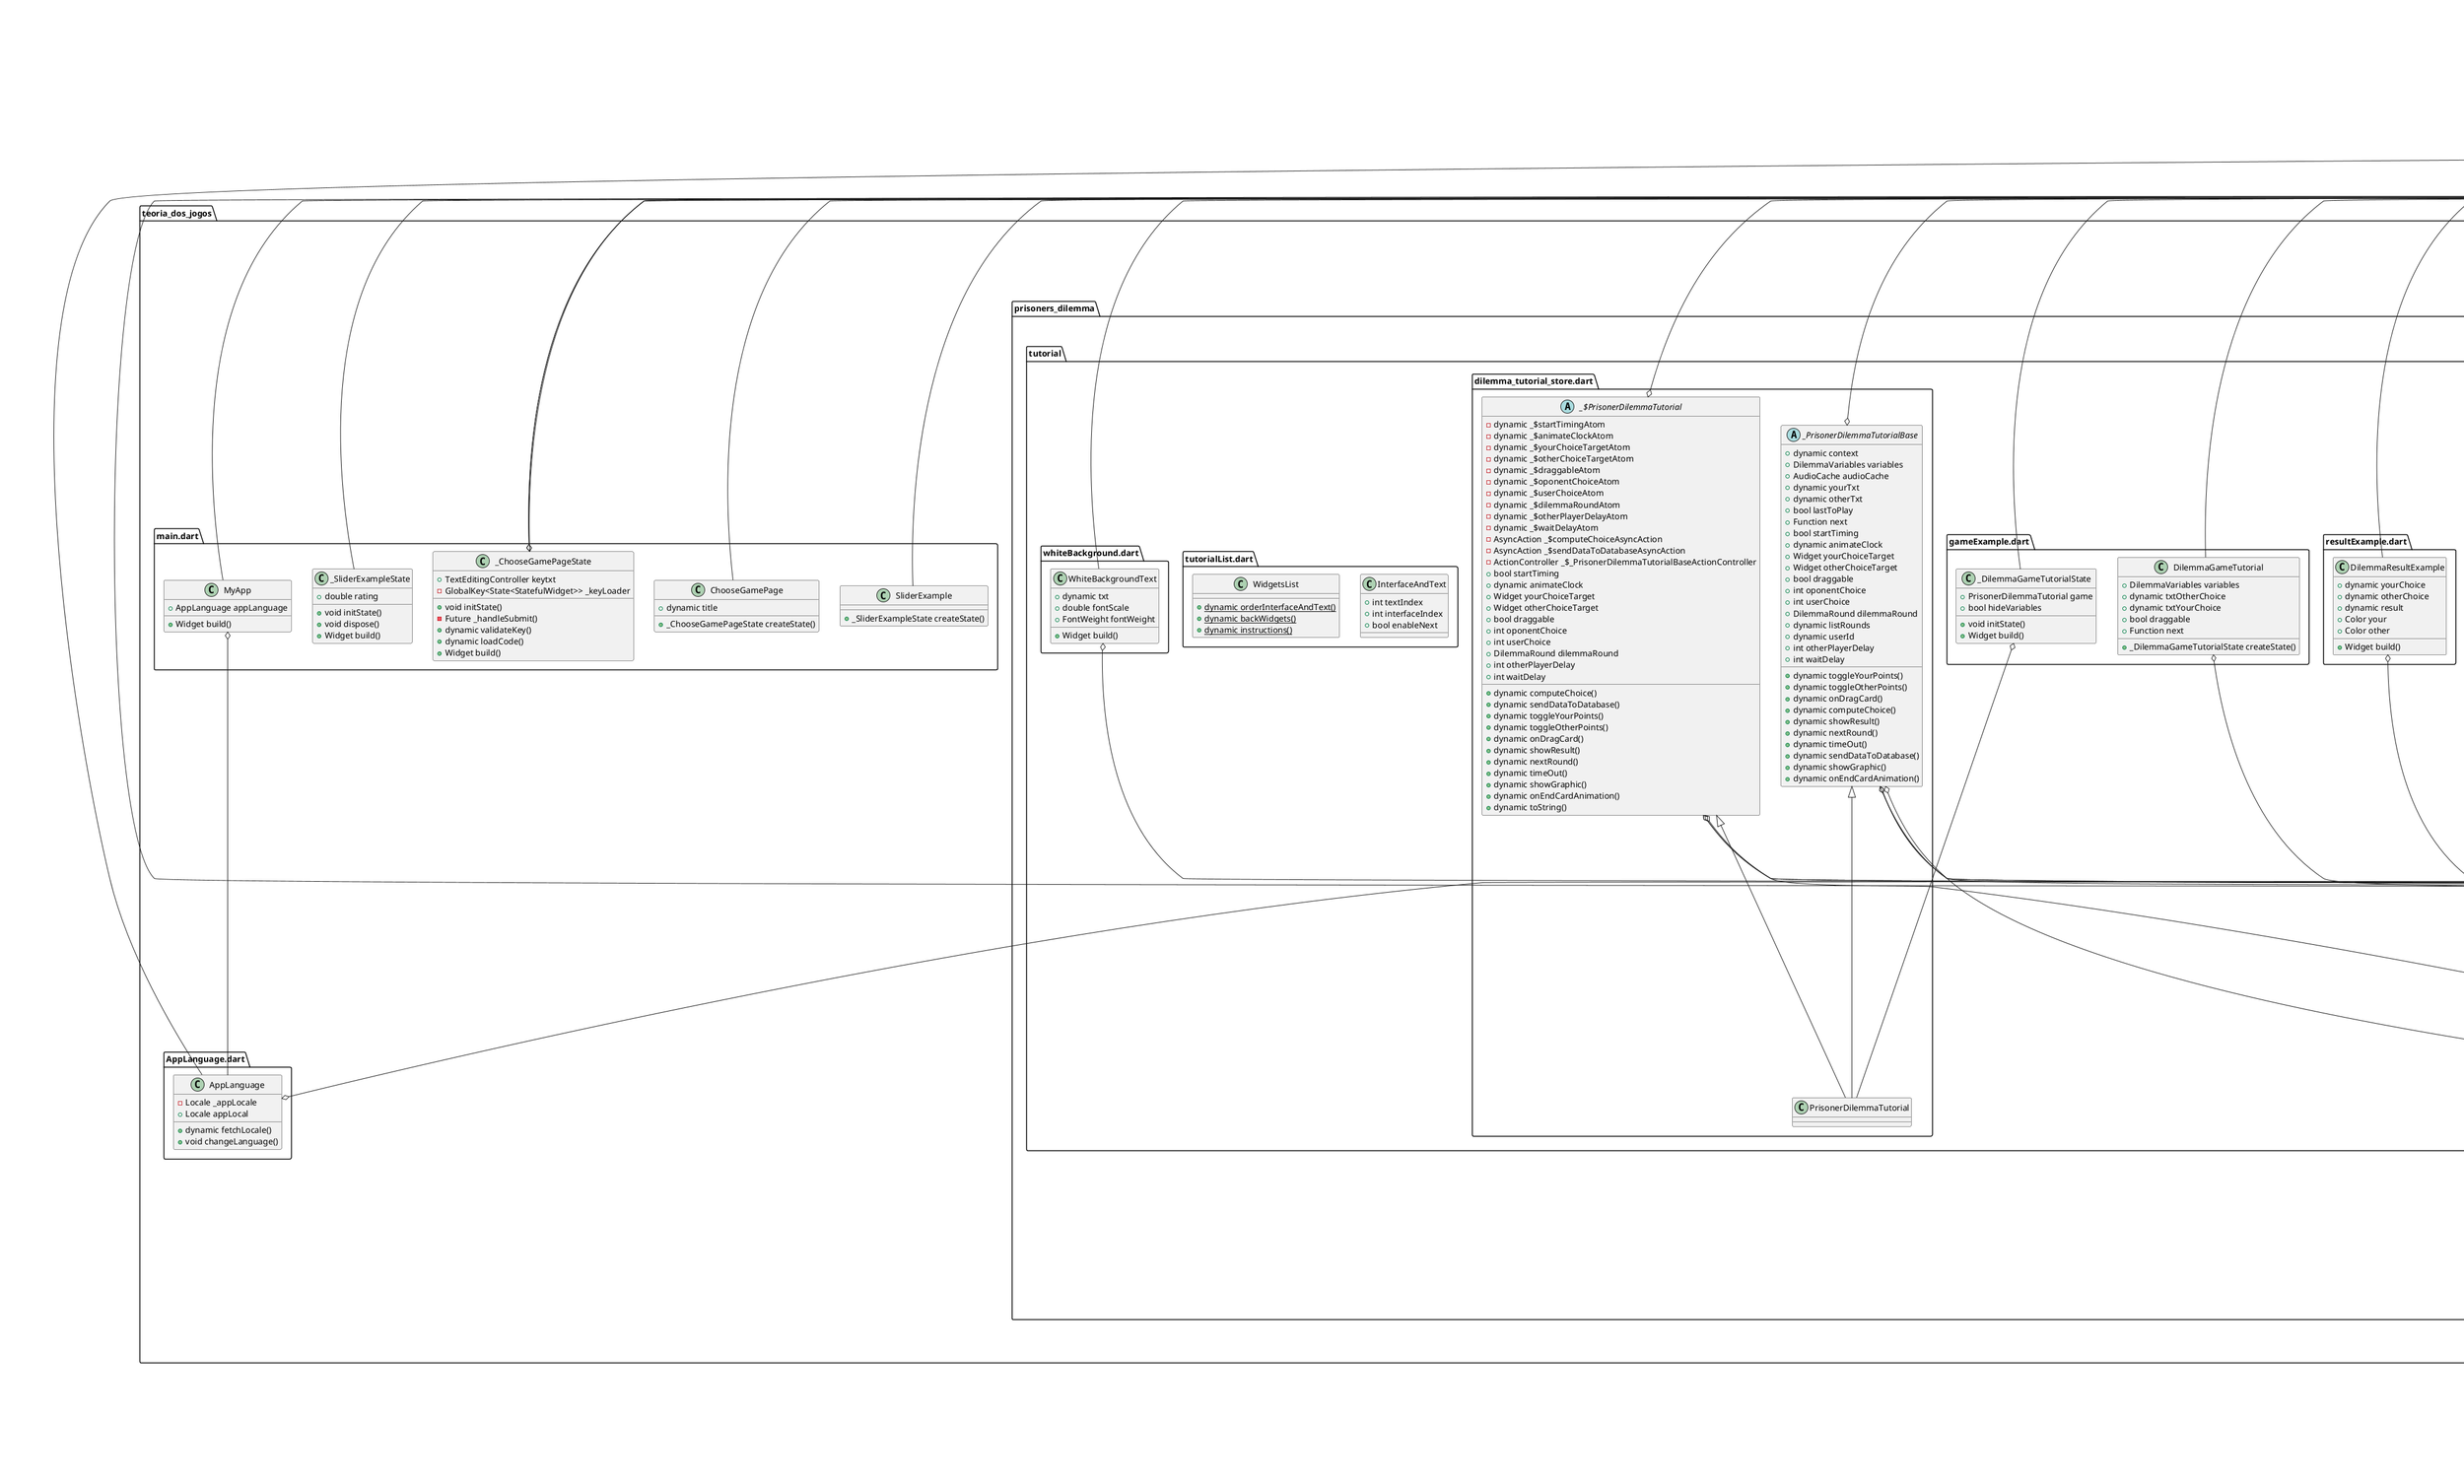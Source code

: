 @startuml
set namespaceSeparator ::

class "teoria_dos_jogos::AppLanguage.dart::AppLanguage" {
  -Locale _appLocale
  +Locale appLocal
  +dynamic fetchLocale()
  +void changeLanguage()
}

"teoria_dos_jogos::AppLanguage.dart::AppLanguage" o-- "dart::ui::Locale"
"flutter::src::foundation::change_notifier.dart::ChangeNotifier" <|-- "teoria_dos_jogos::AppLanguage.dart::AppLanguage"

class "teoria_dos_jogos::app_localizations.dart::AppLocalizations" {
  +Locale locale
  {static} +LocalizationsDelegate<AppLocalizations> delegate
  -Map _localizedStrings
  {static} +AppLocalizations of()
  +Future load()
  +dynamic translate()
}

"teoria_dos_jogos::app_localizations.dart::AppLocalizations" o-- "dart::ui::Locale"
"teoria_dos_jogos::app_localizations.dart::AppLocalizations" o-- "flutter::src::widgets::localizations.dart::LocalizationsDelegate<AppLocalizations>"

class "teoria_dos_jogos::app_localizations.dart::_AppLocalizationsDelegate" {
  +bool isSupported()
  +Future load()
  +bool shouldReload()
}

"flutter::src::widgets::localizations.dart::LocalizationsDelegate<T>" <|-- "teoria_dos_jogos::app_localizations.dart::_AppLocalizationsDelegate"

class "teoria_dos_jogos::classes::connection.dart::Connection" {
  {static} +dynamic checkConnection()
  {static} +dynamic loading()
  {static} +dynamic loadingConnection()
  {static} +dynamic noConnection()
  {static} +Future showLoadingDialog()
}

class "teoria_dos_jogos::classes::Database.dart::Database" {
  {static} +dynamic validateKey()
  {static} +dynamic select()
  {static} +dynamic insert()
  +dynamic getData()
  {static} +dynamic insertUser()
  {static} +dynamic insertRounds()
  {static} +dynamic getDilemmaVariables()
  {static} +dynamic getMaxLength()
}

class "teoria_dos_jogos::classes::excel.dart::Excelfile" {
  +Excel excel
  +dynamic context
  +dynamic createSheetPrisonerDilemma()
  +dynamic createSheetPublicGoods()
  +dynamic saveExcel()
}

"teoria_dos_jogos::classes::excel.dart::Excelfile" o-- "excel::excel.dart::Excel"

class "teoria_dos_jogos::classes::maxLength.dart::MaxLength" {
  +int character_maximum_length
  +Map toJson()
  {static} -int _stringToInt()
  {static} -String _stringFromInt()
}

class "teoria_dos_jogos::classes::pdf.dart::Pdf" {
  +Document pdfFile
  +dynamic createPdf()
  +dynamic salvePdf()
}

"teoria_dos_jogos::classes::pdf.dart::Pdf" o-- "pdf::widgets.dart::Document"

class "teoria_dos_jogos::classes::pdf.dart::PdfWeb" {
}

class "teoria_dos_jogos::classes::time_taken_round_pd.dart::PDTimeRound" {
  +int userId
  +int round
  +Duration dragCard
  +dynamic setDragCard()
}

class "teoria_dos_jogos::classes::time_taken_round_pg.dart::PGTimeRound" {
  +int userId
  +int round
  +Duration dragToken
  +Duration distribution
  +Duration election
  +dynamic setDragToken()
  +dynamic setDistribution()
  +dynamic setElection()
}

class "teoria_dos_jogos::classes::time_taken_tutorial_pd.dart::PDTimeTutorial" {
  +int userId
  +Duration total
  +Duration tutorial
  +Duration distribution
  +Duration election
  +int sawTutorial
  +int sawDistribution
  +int sawElection
  +dynamic setTutorial()
  +dynamic sawTutorialCountUp()
}

class "teoria_dos_jogos::classes::time_taken_tutorial_pg.dart::PGTimeTutorial" {
  +int userId
  +Duration total
  +Duration main
  +Duration distribution
  +Duration election
  +int sawMain
  +int sawDistribution
  +int sawElection
  +dynamic setMain()
  +dynamic setDistribution()
  +dynamic setElection()
  +dynamic sawMainCountUp()
  +dynamic sawDistributionCountUp()
  +dynamic sawElectionCountUp()
}

class "teoria_dos_jogos::classes::user.dart::User" {
  +dynamic id
  +String name
  +dynamic age
  +String gender
  +String cours
  +String imgPath
  +String educationLevel
  +String occupation
  +String experiment
  +String device
  +DateTime start
  +List<FlSpot> cooperateList
  +List<FlSpot> defectList
  +dynamic graphicCooperate()
  +dynamic graphicdefect()
}

class "teoria_dos_jogos::generated::intl::messages_en.dart::MessageLookup" {
  +Map<String, dynamic> messages
  +String localeName
  {static} -dynamic _notInlinedMessages()
}

"intl::message_lookup_by_library.dart::MessageLookupByLibrary" <|-- "teoria_dos_jogos::generated::intl::messages_en.dart::MessageLookup"

class "teoria_dos_jogos::generated::l10n.dart::S" {
  {static} +S current
  {static} +AppLocalizationDelegate delegate
  {static} +Future load()
  {static} +S of()
}

"teoria_dos_jogos::generated::l10n.dart::S" o-- "teoria_dos_jogos::generated::l10n.dart::S"
"teoria_dos_jogos::generated::l10n.dart::S" o-- "teoria_dos_jogos::generated::l10n.dart::AppLocalizationDelegate"

class "teoria_dos_jogos::generated::l10n.dart::AppLocalizationDelegate" {
  +List<Locale> supportedLocales
  +bool isSupported()
  +Future load()
  +bool shouldReload()
  -bool _isSupported()
}

"flutter::src::widgets::localizations.dart::LocalizationsDelegate<T>" <|-- "teoria_dos_jogos::generated::l10n.dart::AppLocalizationDelegate"

class "teoria_dos_jogos::main.dart::MyApp" {
  +AppLanguage appLanguage
  +Widget build()
}

"teoria_dos_jogos::main.dart::MyApp" o-- "teoria_dos_jogos::AppLanguage.dart::AppLanguage"
"flutter::src::widgets::framework.dart::StatelessWidget" <|-- "teoria_dos_jogos::main.dart::MyApp"

class "teoria_dos_jogos::main.dart::ChooseGamePage" {
  +dynamic title
  +_ChooseGamePageState createState()
}

"flutter::src::widgets::framework.dart::StatefulWidget" <|-- "teoria_dos_jogos::main.dart::ChooseGamePage"

class "teoria_dos_jogos::main.dart::_ChooseGamePageState" {
  +TextEditingController keytxt
  -GlobalKey<State<StatefulWidget>> _keyLoader
  +void initState()
  -Future _handleSubmit()
  +dynamic validateKey()
  +dynamic loadCode()
  +Widget build()
}

"teoria_dos_jogos::main.dart::_ChooseGamePageState" o-- "flutter::src::widgets::editable_text.dart::TextEditingController"
"teoria_dos_jogos::main.dart::_ChooseGamePageState" o-- "flutter::src::widgets::framework.dart::GlobalKey<State<StatefulWidget>>"
"flutter::src::widgets::framework.dart::State<T>" <|-- "teoria_dos_jogos::main.dart::_ChooseGamePageState"

class "teoria_dos_jogos::main.dart::SliderExample" {
  +_SliderExampleState createState()
}

"flutter::src::widgets::framework.dart::StatefulWidget" <|-- "teoria_dos_jogos::main.dart::SliderExample"

class "teoria_dos_jogos::main.dart::_SliderExampleState" {
  +double rating
  +void initState()
  +void dispose()
  +Widget build()
}

"flutter::src::widgets::framework.dart::State<T>" <|-- "teoria_dos_jogos::main.dart::_SliderExampleState"

class "teoria_dos_jogos::myteste.dart::Myteste" {
  +_MytesteState createState()
}

"flutter::src::widgets::framework.dart::StatefulWidget" <|-- "teoria_dos_jogos::myteste.dart::Myteste"

class "teoria_dos_jogos::myteste.dart::_MytesteState" {
  +bool start
  +bool show
  +PublicGoodsVariables variables
  +dynamic coinsAnimation
  +void dispose()
  +dynamic starta()
  +Widget build()
}

"teoria_dos_jogos::myteste.dart::_MytesteState" o-- "teoria_dos_jogos::public_goods::classes::publicGoodsVariables.dart::PublicGoodsVariables"
"flutter::src::widgets::framework.dart::State<T>" <|-- "teoria_dos_jogos::myteste.dart::_MytesteState"

class "teoria_dos_jogos::pages::UserForms.page.dart::UserForms" {
  +dynamic game
  +dynamic variables
  +List<MaxLength> lengths
  +_UserFormsState createState()
}

"flutter::src::widgets::framework.dart::StatefulWidget" <|-- "teoria_dos_jogos::pages::UserForms.page.dart::UserForms"

class "teoria_dos_jogos::pages::UserForms.page.dart::_UserFormsState" {
  +dynamic dropImageValue
  +User user
  +TextEditingController txtName
  +TextEditingController txtAge
  +TextEditingController txtCurs
  +TextEditingController txtOccupation
  +bool other
  +bool female
  +bool male
  +bool superior
  +bool otherCurs
  +List levels
  +List courses
  +dynamic dropdownEducation
  +dynamic dropdownCurs
  +DeviceInfoPlugin deviceInfo
  -GlobalKey<FormState> _formKey
  +void initState()
  +dynamic validator()
  +Widget build()
}

"teoria_dos_jogos::pages::UserForms.page.dart::_UserFormsState" o-- "teoria_dos_jogos::classes::user.dart::User"
"teoria_dos_jogos::pages::UserForms.page.dart::_UserFormsState" o-- "flutter::src::widgets::editable_text.dart::TextEditingController"
"teoria_dos_jogos::pages::UserForms.page.dart::_UserFormsState" o-- "device_info::device_info.dart::DeviceInfoPlugin"
"teoria_dos_jogos::pages::UserForms.page.dart::_UserFormsState" o-- "flutter::src::widgets::framework.dart::GlobalKey<FormState>"
"flutter::src::widgets::framework.dart::State<T>" <|-- "teoria_dos_jogos::pages::UserForms.page.dart::_UserFormsState"

class "teoria_dos_jogos::pages::welcome.page.dart::WelcomePage" {
  +_WelcomePageState createState()
}

"flutter::src::widgets::framework.dart::StatefulWidget" <|-- "teoria_dos_jogos::pages::welcome.page.dart::WelcomePage"

class "teoria_dos_jogos::pages::welcome.page.dart::_WelcomePageState" {
  +void initState()
  +Widget build()
}

"flutter::src::widgets::framework.dart::State<T>" <|-- "teoria_dos_jogos::pages::welcome.page.dart::_WelcomePageState"

class "teoria_dos_jogos::prisoners_dilemma::classes::dilemmaVariables.dart::DilemmaVariables" {
  +int id
  +String key
  +String algorithm
  +String secondAlgorithm
  +String gameName
  +String descri
  +int bothCooperate
  +int bothDefect
  +int cooperateLoses
  +int defectWin
  +int roundsNumber
  +int maxTime
  +int stable
  +bool showRounds
  +bool showClock
  +bool showYourPoints
  +bool showOtherPoints
  +bool yourPointsRand
  +bool otherPointsRand
  +DateTime start
  +DateTime end
  +Map toJson()
  {static} -int _stringToInt()
  {static} -String _stringFromInt()
  {static} -bool _stringToBool()
  {static} -String _stringFromBool()
  {static} +bool parseBool()
}

class "teoria_dos_jogos::prisoners_dilemma::pages::game.page.dart::DilemmaGamePage" {
  +DilemmaVariables variables
  +User user
  +dynamic txtOtherChoice
  +dynamic txtYourChoice
  +PDTimeTutorial timeTutorial
  +_DilemmaGamePageState createState()
}

"teoria_dos_jogos::prisoners_dilemma::pages::game.page.dart::DilemmaGamePage" o-- "teoria_dos_jogos::prisoners_dilemma::classes::dilemmaVariables.dart::DilemmaVariables"
"teoria_dos_jogos::prisoners_dilemma::pages::game.page.dart::DilemmaGamePage" o-- "teoria_dos_jogos::classes::user.dart::User"
"teoria_dos_jogos::prisoners_dilemma::pages::game.page.dart::DilemmaGamePage" o-- "teoria_dos_jogos::classes::time_taken_tutorial_pd.dart::PDTimeTutorial"
"flutter::src::widgets::framework.dart::StatefulWidget" <|-- "teoria_dos_jogos::prisoners_dilemma::pages::game.page.dart::DilemmaGamePage"

class "teoria_dos_jogos::prisoners_dilemma::pages::game.page.dart::_DilemmaGamePageState" {
  +PrisonerDilemmaGame game
  +Widget yourChoice
  +Widget otherChoice
  +int userChoice
  +bool draggable
  +void initState()
  +Widget build()
}

"teoria_dos_jogos::prisoners_dilemma::pages::game.page.dart::_DilemmaGamePageState" o-- "teoria_dos_jogos::prisoners_dilemma::store::prisoner_dilemma_game_store.dart::PrisonerDilemmaGame"
"teoria_dos_jogos::prisoners_dilemma::pages::game.page.dart::_DilemmaGamePageState" o-- "flutter::src::widgets::framework.dart::Widget"
"flutter::src::widgets::framework.dart::State<T>" <|-- "teoria_dos_jogos::prisoners_dilemma::pages::game.page.dart::_DilemmaGamePageState"

class "teoria_dos_jogos::prisoners_dilemma::pages::tutorial.page.dart::DilemmaTutorialPage" {
  +DilemmaVariables variables
  +User user
  +_DilemmaTutorialPageState createState()
}

"teoria_dos_jogos::prisoners_dilemma::pages::tutorial.page.dart::DilemmaTutorialPage" o-- "teoria_dos_jogos::prisoners_dilemma::classes::dilemmaVariables.dart::DilemmaVariables"
"teoria_dos_jogos::prisoners_dilemma::pages::tutorial.page.dart::DilemmaTutorialPage" o-- "teoria_dos_jogos::classes::user.dart::User"
"flutter::src::widgets::framework.dart::StatefulWidget" <|-- "teoria_dos_jogos::prisoners_dilemma::pages::tutorial.page.dart::DilemmaTutorialPage"

class "teoria_dos_jogos::prisoners_dilemma::pages::tutorial.page.dart::_DilemmaTutorialPageState" {
  +int i
  +List<InterfaceAndText> exibitionOrder
  +DateTime startTutorial
  +PDTimeTutorial timeTutorial
  +void initState()
  +void dispose()
  +Widget build()
}

"teoria_dos_jogos::prisoners_dilemma::pages::tutorial.page.dart::_DilemmaTutorialPageState" o-- "teoria_dos_jogos::classes::time_taken_tutorial_pd.dart::PDTimeTutorial"
"flutter::src::widgets::framework.dart::State<T>" <|-- "teoria_dos_jogos::prisoners_dilemma::pages::tutorial.page.dart::_DilemmaTutorialPageState"

class "teoria_dos_jogos::prisoners_dilemma::store::dilemmaround_store.dart::DilemmaRound" {
}

"teoria_dos_jogos::prisoners_dilemma::store::dilemmaround_store.dart::_DilemmaRoundBase" <|-- "teoria_dos_jogos::prisoners_dilemma::store::dilemmaround_store.dart::DilemmaRound"
"teoria_dos_jogos::prisoners_dilemma::store::dilemmaround_store.dart::_$DilemmaRound" <|-- "teoria_dos_jogos::prisoners_dilemma::store::dilemmaround_store.dart::DilemmaRound"

abstract class "teoria_dos_jogos::prisoners_dilemma::store::dilemmaround_store.dart::_DilemmaRoundBase" {
  +PDTimeRound timeRound
  +int oponentChoice
  +int userChoice
  +bool lostRound
  +int stableCount
  +int round
  +int oponentPoints
  +int userPoints
  +bool seeYourPoints
  +bool seeOtherPoints
  +bool yourRand
  +bool otherRand
  +String result
  +dynamic calculateResult()
  +dynamic printaLista()
}

"teoria_dos_jogos::prisoners_dilemma::store::dilemmaround_store.dart::_DilemmaRoundBase" o-- "teoria_dos_jogos::classes::time_taken_round_pd.dart::PDTimeRound"
"mobx::src::api::store.dart::Store" <|-- "teoria_dos_jogos::prisoners_dilemma::store::dilemmaround_store.dart::_DilemmaRoundBase"

abstract class "teoria_dos_jogos::prisoners_dilemma::store::dilemmaround_store.dart::_$DilemmaRound" {
  -dynamic _$roundAtom
  -dynamic _$seeYourPointsAtom
  -dynamic _$seeOtherPointsAtom
  -dynamic _$yourRandAtom
  -dynamic _$otherRandAtom
  -dynamic _$resultAtom
  -ActionController _$_DilemmaRoundBaseActionController
  +int round
  +bool seeYourPoints
  +bool seeOtherPoints
  +bool yourRand
  +bool otherRand
  +String result
  +dynamic calculateResult()
  +String toString()
}

"teoria_dos_jogos::prisoners_dilemma::store::dilemmaround_store.dart::_$DilemmaRound" o-- "mobx::src::core.dart::ActionController"

class "teoria_dos_jogos::prisoners_dilemma::store::prisoner_dilemma_game_store.dart::PrisonerDilemmaGame" {
}

"teoria_dos_jogos::prisoners_dilemma::store::prisoner_dilemma_game_store.dart::_PrisonerDilemmaGameBase" <|-- "teoria_dos_jogos::prisoners_dilemma::store::prisoner_dilemma_game_store.dart::PrisonerDilemmaGame"
"teoria_dos_jogos::prisoners_dilemma::store::prisoner_dilemma_game_store.dart::_$PrisonerDilemmaGame" <|-- "teoria_dos_jogos::prisoners_dilemma::store::prisoner_dilemma_game_store.dart::PrisonerDilemmaGame"

abstract class "teoria_dos_jogos::prisoners_dilemma::store::prisoner_dilemma_game_store.dart::_PrisonerDilemmaGameBase" {
  +User user
  +dynamic context
  +DilemmaVariables variables
  +PDTimeTutorial timeTutorial
  +AudioCache audioCache
  +dynamic yourTxt
  +dynamic otherTxt
  +bool lastToPlay
  +bool endGame
  +bool db
  +dynamic currentlyAlgorithm
  +bool startTiming
  +dynamic animateClock
  +Widget yourChoiceTarget
  +Widget otherChoiceTarget
  +bool draggable
  +int oponentChoice
  +int userChoice
  +DilemmaRound dilemmaRound
  +dynamic listRounds
  +dynamic userId
  +int otherPlayerDelay
  +int waitDelay
  +dynamic toggleYourPoints()
  +dynamic toggleOtherPoints()
  +dynamic onDragCard()
  +dynamic executeAlgorithm()
  +dynamic callPlayersDelay()
  +dynamic checkStability()
  +dynamic showResult()
  +dynamic registerRound()
  +dynamic nextRound()
  +dynamic timeOut()
  +dynamic sendDataToDatabase()
  +dynamic showGraphic()
  +dynamic onEndCardAnimation()
}

"teoria_dos_jogos::prisoners_dilemma::store::prisoner_dilemma_game_store.dart::_PrisonerDilemmaGameBase" o-- "teoria_dos_jogos::classes::user.dart::User"
"teoria_dos_jogos::prisoners_dilemma::store::prisoner_dilemma_game_store.dart::_PrisonerDilemmaGameBase" o-- "teoria_dos_jogos::prisoners_dilemma::classes::dilemmaVariables.dart::DilemmaVariables"
"teoria_dos_jogos::prisoners_dilemma::store::prisoner_dilemma_game_store.dart::_PrisonerDilemmaGameBase" o-- "teoria_dos_jogos::classes::time_taken_tutorial_pd.dart::PDTimeTutorial"
"teoria_dos_jogos::prisoners_dilemma::store::prisoner_dilemma_game_store.dart::_PrisonerDilemmaGameBase" o-- "audioplayers::audio_cache.dart::AudioCache"
"teoria_dos_jogos::prisoners_dilemma::store::prisoner_dilemma_game_store.dart::_PrisonerDilemmaGameBase" o-- "flutter::src::widgets::framework.dart::Widget"
"teoria_dos_jogos::prisoners_dilemma::store::prisoner_dilemma_game_store.dart::_PrisonerDilemmaGameBase" o-- "teoria_dos_jogos::prisoners_dilemma::store::dilemmaround_store.dart::DilemmaRound"
"mobx::src::api::store.dart::Store" <|-- "teoria_dos_jogos::prisoners_dilemma::store::prisoner_dilemma_game_store.dart::_PrisonerDilemmaGameBase"

abstract class "teoria_dos_jogos::prisoners_dilemma::store::prisoner_dilemma_game_store.dart::_$PrisonerDilemmaGame" {
  -dynamic _$startTimingAtom
  -dynamic _$animateClockAtom
  -dynamic _$yourChoiceTargetAtom
  -dynamic _$otherChoiceTargetAtom
  -dynamic _$draggableAtom
  -dynamic _$oponentChoiceAtom
  -dynamic _$userChoiceAtom
  -dynamic _$dilemmaRoundAtom
  -dynamic _$otherPlayerDelayAtom
  -dynamic _$waitDelayAtom
  -AsyncAction _$executeAlgorithmAsyncAction
  -AsyncAction _$sendDataToDatabaseAsyncAction
  -ActionController _$_PrisonerDilemmaGameBaseActionController
  +bool startTiming
  +dynamic animateClock
  +Widget yourChoiceTarget
  +Widget otherChoiceTarget
  +bool draggable
  +int oponentChoice
  +int userChoice
  +DilemmaRound dilemmaRound
  +int otherPlayerDelay
  +int waitDelay
  +dynamic executeAlgorithm()
  +dynamic sendDataToDatabase()
  +dynamic toggleYourPoints()
  +dynamic toggleOtherPoints()
  +dynamic onDragCard()
  +dynamic callPlayersDelay()
  +dynamic checkStability()
  +dynamic showResult()
  +dynamic registerRound()
  +dynamic nextRound()
  +dynamic timeOut()
  +dynamic showGraphic()
  +dynamic onEndCardAnimation()
  +dynamic toString()
}

"teoria_dos_jogos::prisoners_dilemma::store::prisoner_dilemma_game_store.dart::_$PrisonerDilemmaGame" o-- "mobx::src::api::async.dart::AsyncAction"
"teoria_dos_jogos::prisoners_dilemma::store::prisoner_dilemma_game_store.dart::_$PrisonerDilemmaGame" o-- "mobx::src::core.dart::ActionController"
"teoria_dos_jogos::prisoners_dilemma::store::prisoner_dilemma_game_store.dart::_$PrisonerDilemmaGame" o-- "flutter::src::widgets::framework.dart::Widget"
"teoria_dos_jogos::prisoners_dilemma::store::prisoner_dilemma_game_store.dart::_$PrisonerDilemmaGame" o-- "teoria_dos_jogos::prisoners_dilemma::store::dilemmaround_store.dart::DilemmaRound"

class "teoria_dos_jogos::prisoners_dilemma::tutorial::dilemma_tutorial_store.dart::PrisonerDilemmaTutorial" {
}

"teoria_dos_jogos::prisoners_dilemma::tutorial::dilemma_tutorial_store.dart::_PrisonerDilemmaTutorialBase" <|-- "teoria_dos_jogos::prisoners_dilemma::tutorial::dilemma_tutorial_store.dart::PrisonerDilemmaTutorial"
"teoria_dos_jogos::prisoners_dilemma::tutorial::dilemma_tutorial_store.dart::_$PrisonerDilemmaTutorial" <|-- "teoria_dos_jogos::prisoners_dilemma::tutorial::dilemma_tutorial_store.dart::PrisonerDilemmaTutorial"

abstract class "teoria_dos_jogos::prisoners_dilemma::tutorial::dilemma_tutorial_store.dart::_PrisonerDilemmaTutorialBase" {
  +dynamic context
  +DilemmaVariables variables
  +AudioCache audioCache
  +dynamic yourTxt
  +dynamic otherTxt
  +bool lastToPlay
  +Function next
  +bool startTiming
  +dynamic animateClock
  +Widget yourChoiceTarget
  +Widget otherChoiceTarget
  +bool draggable
  +int oponentChoice
  +int userChoice
  +DilemmaRound dilemmaRound
  +dynamic listRounds
  +dynamic userId
  +int otherPlayerDelay
  +int waitDelay
  +dynamic toggleYourPoints()
  +dynamic toggleOtherPoints()
  +dynamic onDragCard()
  +dynamic computeChoice()
  +dynamic showResult()
  +dynamic nextRound()
  +dynamic timeOut()
  +dynamic sendDataToDatabase()
  +dynamic showGraphic()
  +dynamic onEndCardAnimation()
}

"teoria_dos_jogos::prisoners_dilemma::tutorial::dilemma_tutorial_store.dart::_PrisonerDilemmaTutorialBase" o-- "teoria_dos_jogos::prisoners_dilemma::classes::dilemmaVariables.dart::DilemmaVariables"
"teoria_dos_jogos::prisoners_dilemma::tutorial::dilemma_tutorial_store.dart::_PrisonerDilemmaTutorialBase" o-- "audioplayers::audio_cache.dart::AudioCache"
"teoria_dos_jogos::prisoners_dilemma::tutorial::dilemma_tutorial_store.dart::_PrisonerDilemmaTutorialBase" o-- "flutter::src::widgets::framework.dart::Widget"
"teoria_dos_jogos::prisoners_dilemma::tutorial::dilemma_tutorial_store.dart::_PrisonerDilemmaTutorialBase" o-- "teoria_dos_jogos::prisoners_dilemma::store::dilemmaround_store.dart::DilemmaRound"
"mobx::src::api::store.dart::Store" <|-- "teoria_dos_jogos::prisoners_dilemma::tutorial::dilemma_tutorial_store.dart::_PrisonerDilemmaTutorialBase"

abstract class "teoria_dos_jogos::prisoners_dilemma::tutorial::dilemma_tutorial_store.dart::_$PrisonerDilemmaTutorial" {
  -dynamic _$startTimingAtom
  -dynamic _$animateClockAtom
  -dynamic _$yourChoiceTargetAtom
  -dynamic _$otherChoiceTargetAtom
  -dynamic _$draggableAtom
  -dynamic _$oponentChoiceAtom
  -dynamic _$userChoiceAtom
  -dynamic _$dilemmaRoundAtom
  -dynamic _$otherPlayerDelayAtom
  -dynamic _$waitDelayAtom
  -AsyncAction _$computeChoiceAsyncAction
  -AsyncAction _$sendDataToDatabaseAsyncAction
  -ActionController _$_PrisonerDilemmaTutorialBaseActionController
  +bool startTiming
  +dynamic animateClock
  +Widget yourChoiceTarget
  +Widget otherChoiceTarget
  +bool draggable
  +int oponentChoice
  +int userChoice
  +DilemmaRound dilemmaRound
  +int otherPlayerDelay
  +int waitDelay
  +dynamic computeChoice()
  +dynamic sendDataToDatabase()
  +dynamic toggleYourPoints()
  +dynamic toggleOtherPoints()
  +dynamic onDragCard()
  +dynamic showResult()
  +dynamic nextRound()
  +dynamic timeOut()
  +dynamic showGraphic()
  +dynamic onEndCardAnimation()
  +dynamic toString()
}

"teoria_dos_jogos::prisoners_dilemma::tutorial::dilemma_tutorial_store.dart::_$PrisonerDilemmaTutorial" o-- "mobx::src::api::async.dart::AsyncAction"
"teoria_dos_jogos::prisoners_dilemma::tutorial::dilemma_tutorial_store.dart::_$PrisonerDilemmaTutorial" o-- "mobx::src::core.dart::ActionController"
"teoria_dos_jogos::prisoners_dilemma::tutorial::dilemma_tutorial_store.dart::_$PrisonerDilemmaTutorial" o-- "flutter::src::widgets::framework.dart::Widget"
"teoria_dos_jogos::prisoners_dilemma::tutorial::dilemma_tutorial_store.dart::_$PrisonerDilemmaTutorial" o-- "teoria_dos_jogos::prisoners_dilemma::store::dilemmaround_store.dart::DilemmaRound"

class "teoria_dos_jogos::prisoners_dilemma::tutorial::gameExample.dart::DilemmaGameTutorial" {
  +DilemmaVariables variables
  +dynamic txtOtherChoice
  +dynamic txtYourChoice
  +bool draggable
  +Function next
  +_DilemmaGameTutorialState createState()
}

"teoria_dos_jogos::prisoners_dilemma::tutorial::gameExample.dart::DilemmaGameTutorial" o-- "teoria_dos_jogos::prisoners_dilemma::classes::dilemmaVariables.dart::DilemmaVariables"
"flutter::src::widgets::framework.dart::StatefulWidget" <|-- "teoria_dos_jogos::prisoners_dilemma::tutorial::gameExample.dart::DilemmaGameTutorial"

class "teoria_dos_jogos::prisoners_dilemma::tutorial::gameExample.dart::_DilemmaGameTutorialState" {
  +PrisonerDilemmaTutorial game
  +bool hideVariables
  +void initState()
  +Widget build()
}

"teoria_dos_jogos::prisoners_dilemma::tutorial::gameExample.dart::_DilemmaGameTutorialState" o-- "teoria_dos_jogos::prisoners_dilemma::tutorial::dilemma_tutorial_store.dart::PrisonerDilemmaTutorial"
"flutter::src::widgets::framework.dart::State<T>" <|-- "teoria_dos_jogos::prisoners_dilemma::tutorial::gameExample.dart::_DilemmaGameTutorialState"

class "teoria_dos_jogos::prisoners_dilemma::tutorial::instruction.dart::Instruction" {
  +dynamic txtInstruction
  +Alignment alignment
  +EdgeInsetsGeometry padding
  +Color backgroundColor
  +Widget build()
}

"teoria_dos_jogos::prisoners_dilemma::tutorial::instruction.dart::Instruction" o-- "flutter::src::painting::alignment.dart::Alignment"
"teoria_dos_jogos::prisoners_dilemma::tutorial::instruction.dart::Instruction" o-- "flutter::src::painting::edge_insets.dart::EdgeInsetsGeometry"
"teoria_dos_jogos::prisoners_dilemma::tutorial::instruction.dart::Instruction" o-- "dart::ui::Color"
"flutter::src::widgets::framework.dart::StatelessWidget" <|-- "teoria_dos_jogos::prisoners_dilemma::tutorial::instruction.dart::Instruction"

class "teoria_dos_jogos::prisoners_dilemma::tutorial::matrixExample.dart::MatrixExample" {
  +Widget build()
}

"flutter::src::widgets::framework.dart::StatelessWidget" <|-- "teoria_dos_jogos::prisoners_dilemma::tutorial::matrixExample.dart::MatrixExample"

class "teoria_dos_jogos::prisoners_dilemma::tutorial::matrixExample.dart::MatrixCase" {
  +Color you
  +Color other
  +dynamic result
}

"teoria_dos_jogos::prisoners_dilemma::tutorial::matrixExample.dart::MatrixCase" o-- "dart::ui::Color"

class "teoria_dos_jogos::prisoners_dilemma::tutorial::resultExample.dart::DilemmaResultExample" {
  +dynamic yourChoice
  +dynamic otherChoice
  +dynamic result
  +Color your
  +Color other
  +Widget build()
}

"teoria_dos_jogos::prisoners_dilemma::tutorial::resultExample.dart::DilemmaResultExample" o-- "dart::ui::Color"
"flutter::src::widgets::framework.dart::StatelessWidget" <|-- "teoria_dos_jogos::prisoners_dilemma::tutorial::resultExample.dart::DilemmaResultExample"

class "teoria_dos_jogos::prisoners_dilemma::tutorial::tutorialList.dart::InterfaceAndText" {
  +int textIndex
  +int interfaceIndex
  +bool enableNext
}

class "teoria_dos_jogos::prisoners_dilemma::tutorial::tutorialList.dart::WidgetsList" {
  {static} +dynamic orderInterfaceAndText()
  {static} +dynamic backWidgets()
  {static} +dynamic instructions()
}

class "teoria_dos_jogos::prisoners_dilemma::tutorial::whiteBackground.dart::WhiteBackgroundText" {
  +dynamic txt
  +double fontScale
  +FontWeight fontWeight
  +Widget build()
}

"teoria_dos_jogos::prisoners_dilemma::tutorial::whiteBackground.dart::WhiteBackgroundText" o-- "dart::ui::FontWeight"
"flutter::src::widgets::framework.dart::StatelessWidget" <|-- "teoria_dos_jogos::prisoners_dilemma::tutorial::whiteBackground.dart::WhiteBackgroundText"

class "teoria_dos_jogos::prisoners_dilemma::widgets::animatedCard.dart::AnimatedCard" {
  +Color color
  +Function onEnd
  +Offset offset
  +_AnimatedCardState createState()
}

"teoria_dos_jogos::prisoners_dilemma::widgets::animatedCard.dart::AnimatedCard" o-- "dart::ui::Color"
"teoria_dos_jogos::prisoners_dilemma::widgets::animatedCard.dart::AnimatedCard" o-- "dart::ui::Offset"
"flutter::src::widgets::framework.dart::StatefulWidget" <|-- "teoria_dos_jogos::prisoners_dilemma::widgets::animatedCard.dart::AnimatedCard"

class "teoria_dos_jogos::prisoners_dilemma::widgets::animatedCard.dart::_AnimatedCardState" {
  +Widget build()
}

"flutter::src::widgets::framework.dart::State<T>" <|-- "teoria_dos_jogos::prisoners_dilemma::widgets::animatedCard.dart::_AnimatedCardState"

class "teoria_dos_jogos::prisoners_dilemma::widgets::animatedResult.dart::AnimatedResult" {
  +Offset offset
  +Color color1
  +Color color2
  +int value1
  +int value2
  +double p
  +_AnimatedResultState createState()
}

"teoria_dos_jogos::prisoners_dilemma::widgets::animatedResult.dart::AnimatedResult" o-- "dart::ui::Offset"
"teoria_dos_jogos::prisoners_dilemma::widgets::animatedResult.dart::AnimatedResult" o-- "dart::ui::Color"
"flutter::src::widgets::framework.dart::StatefulWidget" <|-- "teoria_dos_jogos::prisoners_dilemma::widgets::animatedResult.dart::AnimatedResult"

class "teoria_dos_jogos::prisoners_dilemma::widgets::animatedResult.dart::_AnimatedResultState" {
  +AnimationController controller
  +Tween<Offset> animationLocation
  +Tween<double> animationScale
  +bool showLabel
  +double begin
  +double targetValue
  +double end
  +void initState()
  +Widget build()
}

"teoria_dos_jogos::prisoners_dilemma::widgets::animatedResult.dart::_AnimatedResultState" o-- "flutter::src::animation::animation_controller.dart::AnimationController"
"teoria_dos_jogos::prisoners_dilemma::widgets::animatedResult.dart::_AnimatedResultState" o-- "flutter::src::animation::tween.dart::Tween<Offset>"
"teoria_dos_jogos::prisoners_dilemma::widgets::animatedResult.dart::_AnimatedResultState" o-- "flutter::src::animation::tween.dart::Tween<double>"
"flutter::src::widgets::framework.dart::State<T>" <|-- "teoria_dos_jogos::prisoners_dilemma::widgets::animatedResult.dart::_AnimatedResultState"
"flutter::src::widgets::ticker_provider.dart::TickerProviderStateMixin<T>" <|-- "teoria_dos_jogos::prisoners_dilemma::widgets::animatedResult.dart::_AnimatedResultState"

class "teoria_dos_jogos::prisoners_dilemma::widgets::dilemmaCard.dart::DilemmaCard" {
  +Color color
  +Color borderColor
  +double proportion
  +dynamic txt
  +dynamic txtTitle
  +double fontScale
  +Widget build()
}

"teoria_dos_jogos::prisoners_dilemma::widgets::dilemmaCard.dart::DilemmaCard" o-- "dart::ui::Color"
"flutter::src::widgets::framework.dart::StatelessWidget" <|-- "teoria_dos_jogos::prisoners_dilemma::widgets::dilemmaCard.dart::DilemmaCard"

class "teoria_dos_jogos::prisoners_dilemma::widgets::draggableCard.dart::DraggableCard" {
  +Color color
  +bool draggable
  +Widget build()
}

"teoria_dos_jogos::prisoners_dilemma::widgets::draggableCard.dart::DraggableCard" o-- "dart::ui::Color"
"flutter::src::widgets::framework.dart::StatelessWidget" <|-- "teoria_dos_jogos::prisoners_dilemma::widgets::draggableCard.dart::DraggableCard"

class "teoria_dos_jogos::prisoners_dilemma::widgets::graphic.dart::Graphic" {
  +List<FlSpot> cooperate
  +List<FlSpot> defect
  +_GraphicState createState()
}

"flutter::src::widgets::framework.dart::StatefulWidget" <|-- "teoria_dos_jogos::prisoners_dilemma::widgets::graphic.dart::Graphic"

class "teoria_dos_jogos::prisoners_dilemma::widgets::graphic.dart::_GraphicState" {
  +Widget build()
}

"flutter::src::widgets::framework.dart::State<T>" <|-- "teoria_dos_jogos::prisoners_dilemma::widgets::graphic.dart::_GraphicState"

class "teoria_dos_jogos::prisoners_dilemma::widgets::resultsMatrix.dart::ResultsMatrix" {
  +double p
  +bool animate
  +dynamic result
  +DilemmaVariables variables
  +_ResultsMatrixState createState()
}

"teoria_dos_jogos::prisoners_dilemma::widgets::resultsMatrix.dart::ResultsMatrix" o-- "teoria_dos_jogos::prisoners_dilemma::classes::dilemmaVariables.dart::DilemmaVariables"
"flutter::src::widgets::framework.dart::StatefulWidget" <|-- "teoria_dos_jogos::prisoners_dilemma::widgets::resultsMatrix.dart::ResultsMatrix"

class "teoria_dos_jogos::prisoners_dilemma::widgets::resultsMatrix.dart::_ResultsMatrixState" {
  +double opacity
  +double opInvisible
  +Widget build()
}

"flutter::src::widgets::framework.dart::State<T>" <|-- "teoria_dos_jogos::prisoners_dilemma::widgets::resultsMatrix.dart::_ResultsMatrixState"

class "teoria_dos_jogos::public_goods::classes::conditions.dart::Conditions" {
  +dynamic context
  +List<int> rounds
  +bool distribution
  +bool electionEnabled
  +Function setDistributionTrue
  +Function callElection
  +Function nextRound
  +Function nextLevel
  +Function clearLists
  +Function lostVote
  +Function startSuspension
  +Function getSuspensions
  +Function electionCountUp
  +Function distributionStableCountUp
  +Function showGraphic
  +PublicGoodsVariables variables
  +List<RoundData> roundsData
  +bool lostVoteThisRound
  +bool suspended
  +bool next
  +bool endGame
  +bool readyToElection
  +dynamic checkStability()
  +dynamic isStableToDistribution()
  +dynamic checkLostVote()
  +dynamic isReadyToElection()
  +dynamic checkIntermitentElection()
  +dynamic checkElection()
  +dynamic endSuspension()
}

"teoria_dos_jogos::public_goods::classes::conditions.dart::Conditions" o-- "teoria_dos_jogos::public_goods::classes::publicGoodsVariables.dart::PublicGoodsVariables"

class "teoria_dos_jogos::public_goods::classes::publicGoodsVariables.dart::PublicGoodsVariables" {
  +int id
  +String key
  +int maxTokens
  +int time
  +int factor
  +int maxTrys
  +int realPlayers
  +int notRealPlayers
  +String name
  +String descri
  +DateTime start
  +DateTime end
  +bool showRounds
  +int timeDistribution
  +int timeElection
  +int contributionsVariation
  +int distributionVariation
  +int unfairDistribution
  +int stable
  +int limitVotes
  +int waitingRounds
  +int electionRule
  +Map toJson()
  {static} -int _stringToInt()
  {static} -String _stringFromInt()
  {static} -int _ruleToInt()
  {static} -String _ruleFromInt()
  {static} -bool _stringToBool()
  {static} -String _stringFromBool()
  {static} +bool parseBool()
  {static} +int getRule()
  +dynamic maxWalletValue()
}

class "teoria_dos_jogos::public_goods::pages::distributionTutorial.page.dart::DistributionTutorial" {
  +PublicGoodsVariables goodsVariables
  +Function nextRound
  +PGTimeTutorial timeTutorial
  +_DistributionTutorialState createState()
}

"teoria_dos_jogos::public_goods::pages::distributionTutorial.page.dart::DistributionTutorial" o-- "teoria_dos_jogos::public_goods::classes::publicGoodsVariables.dart::PublicGoodsVariables"
"teoria_dos_jogos::public_goods::pages::distributionTutorial.page.dart::DistributionTutorial" o-- "teoria_dos_jogos::classes::time_taken_tutorial_pg.dart::PGTimeTutorial"
"flutter::src::widgets::framework.dart::StatefulWidget" <|-- "teoria_dos_jogos::public_goods::pages::distributionTutorial.page.dart::DistributionTutorial"

class "teoria_dos_jogos::public_goods::pages::distributionTutorial.page.dart::_DistributionTutorialState" {
  +int i
  +List<Widget> interfaces
  +List<Widget> instructions
  +List<InterfaceAndText> exibitionOrder
  +DateTime startTutorial
  +void initState()
  +void dispose()
  +dynamic next()
  +Widget build()
}

"flutter::src::widgets::framework.dart::State<T>" <|-- "teoria_dos_jogos::public_goods::pages::distributionTutorial.page.dart::_DistributionTutorialState"

class "teoria_dos_jogos::public_goods::pages::electionTutorial.page.dart::ElectionTutorial" {
  +PublicGoodsVariables goodsVariables
  +Function callElection
  +PGTimeTutorial timeTutorial
  +_ElectionTutorialState createState()
}

"teoria_dos_jogos::public_goods::pages::electionTutorial.page.dart::ElectionTutorial" o-- "teoria_dos_jogos::public_goods::classes::publicGoodsVariables.dart::PublicGoodsVariables"
"teoria_dos_jogos::public_goods::pages::electionTutorial.page.dart::ElectionTutorial" o-- "teoria_dos_jogos::classes::time_taken_tutorial_pg.dart::PGTimeTutorial"
"flutter::src::widgets::framework.dart::StatefulWidget" <|-- "teoria_dos_jogos::public_goods::pages::electionTutorial.page.dart::ElectionTutorial"

class "teoria_dos_jogos::public_goods::pages::electionTutorial.page.dart::_ElectionTutorialState" {
  +int i
  +List<Widget> interfaces
  +List<Widget> instructions
  +List<InterfaceAndText> exibitionOrder
  +DateTime startTutorial
  +void initState()
  +void dispose()
  +dynamic next()
  +Widget build()
}

"flutter::src::widgets::framework.dart::State<T>" <|-- "teoria_dos_jogos::public_goods::pages::electionTutorial.page.dart::_ElectionTutorialState"

class "teoria_dos_jogos::public_goods::pages::game.page.dart::GamePage" {
  +User user
  +PublicGoodsVariables variables
  +PGTimeTutorial timeTutorial
  +_GamePageState createState()
}

"teoria_dos_jogos::public_goods::pages::game.page.dart::GamePage" o-- "teoria_dos_jogos::classes::user.dart::User"
"teoria_dos_jogos::public_goods::pages::game.page.dart::GamePage" o-- "teoria_dos_jogos::public_goods::classes::publicGoodsVariables.dart::PublicGoodsVariables"
"teoria_dos_jogos::public_goods::pages::game.page.dart::GamePage" o-- "teoria_dos_jogos::classes::time_taken_tutorial_pg.dart::PGTimeTutorial"
"flutter::src::widgets::framework.dart::StatefulWidget" <|-- "teoria_dos_jogos::public_goods::pages::game.page.dart::GamePage"

class "teoria_dos_jogos::public_goods::pages::game.page.dart::_GamePageState" {
  +bool start
  +Game game
  +void initState()
  +void dispose()
  +Widget build()
}

"teoria_dos_jogos::public_goods::pages::game.page.dart::_GamePageState" o-- "teoria_dos_jogos::public_goods::store::game_store.dart::Game"
"flutter::src::widgets::framework.dart::State<T>" <|-- "teoria_dos_jogos::public_goods::pages::game.page.dart::_GamePageState"

class "teoria_dos_jogos::public_goods::pages::Graphic.page.dart::GraphicPagePG" {
  +List<RoundData> gameRounds
  +PublicGoodsVariables variables
  +_GraphicPagePGState createState()
}

"teoria_dos_jogos::public_goods::pages::Graphic.page.dart::GraphicPagePG" o-- "teoria_dos_jogos::public_goods::classes::publicGoodsVariables.dart::PublicGoodsVariables"
"flutter::src::widgets::framework.dart::StatefulWidget" <|-- "teoria_dos_jogos::public_goods::pages::Graphic.page.dart::GraphicPagePG"

class "teoria_dos_jogos::public_goods::pages::Graphic.page.dart::_GraphicPagePGState" {
  -GlobalKey<State<StatefulWidget>> _globalKey
  +bool inside
  +Uint8List imageInMemory
  +Image img
  -Future _capturePng()
  +void initState()
  +void dispose()
  +Widget build()
}

"teoria_dos_jogos::public_goods::pages::Graphic.page.dart::_GraphicPagePGState" o-- "flutter::src::widgets::framework.dart::GlobalKey<State<StatefulWidget>>"
"teoria_dos_jogos::public_goods::pages::Graphic.page.dart::_GraphicPagePGState" o-- "dart::typed_data::Uint8List"
"teoria_dos_jogos::public_goods::pages::Graphic.page.dart::_GraphicPagePGState" o-- "flutter::src::widgets::image.dart::Image"
"flutter::src::widgets::framework.dart::State<T>" <|-- "teoria_dos_jogos::public_goods::pages::Graphic.page.dart::_GraphicPagePGState"

class "teoria_dos_jogos::public_goods::pages::Graphic.page.dart::ResultPubliGoods" {
  {static} +dynamic f1Spots()
}

class "teoria_dos_jogos::public_goods::pages::PublicGoodsTutorial.page.dart::PublicGoodsTutorialPage" {
  +User user
  +PublicGoodsVariables goodsVariables
  +_PublicGoodsTutorialPageState createState()
}

"teoria_dos_jogos::public_goods::pages::PublicGoodsTutorial.page.dart::PublicGoodsTutorialPage" o-- "teoria_dos_jogos::classes::user.dart::User"
"teoria_dos_jogos::public_goods::pages::PublicGoodsTutorial.page.dart::PublicGoodsTutorialPage" o-- "teoria_dos_jogos::public_goods::classes::publicGoodsVariables.dart::PublicGoodsVariables"
"flutter::src::widgets::framework.dart::StatefulWidget" <|-- "teoria_dos_jogos::public_goods::pages::PublicGoodsTutorial.page.dart::PublicGoodsTutorialPage"

class "teoria_dos_jogos::public_goods::pages::PublicGoodsTutorial.page.dart::_PublicGoodsTutorialPageState" {
  +PGTimeTutorial timeTutorial
  +DateTime startTutorial
  +List<InterfaceAndText> indexList
  +int i
  +List<Widget> instructions
  +bool btnIsVisible
  +bool toCenter
  +bool showCoins
  +bool clicked
  +dynamic multipleCoinsEnd()
  +dynamic instructionDelay()
  +void initState()
  +void dispose()
  +Widget build()
}

"teoria_dos_jogos::public_goods::pages::PublicGoodsTutorial.page.dart::_PublicGoodsTutorialPageState" o-- "teoria_dos_jogos::classes::time_taken_tutorial_pg.dart::PGTimeTutorial"
"flutter::src::widgets::framework.dart::State<T>" <|-- "teoria_dos_jogos::public_goods::pages::PublicGoodsTutorial.page.dart::_PublicGoodsTutorialPageState"

class "teoria_dos_jogos::public_goods::store::distribution_store.dart::DistributionStore" {
}

"teoria_dos_jogos::public_goods::store::distribution_store.dart::_DistributionStoreBase" <|-- "teoria_dos_jogos::public_goods::store::distribution_store.dart::DistributionStore"
"teoria_dos_jogos::public_goods::store::distribution_store.dart::_$DistributionStore" <|-- "teoria_dos_jogos::public_goods::store::distribution_store.dart::DistributionStore"

abstract class "teoria_dos_jogos::public_goods::store::distribution_store.dart::_DistributionStoreBase" {
  +int rib
  +Function distributionTime
  +dynamic displayDistributionScreen()
}

"mobx::src::api::store.dart::Store" <|-- "teoria_dos_jogos::public_goods::store::distribution_store.dart::_DistributionStoreBase"

abstract class "teoria_dos_jogos::public_goods::store::distribution_store.dart::_$DistributionStore" {
  +dynamic toString()
}

class "teoria_dos_jogos::public_goods::store::election_store.dart::ElectionStore" {
}

"teoria_dos_jogos::public_goods::store::election_store.dart::_ElectionStoreBase" <|-- "teoria_dos_jogos::public_goods::store::election_store.dart::ElectionStore"
"teoria_dos_jogos::public_goods::store::election_store.dart::_$ElectionStore" <|-- "teoria_dos_jogos::public_goods::store::election_store.dart::ElectionStore"

abstract class "teoria_dos_jogos::public_goods::store::election_store.dart::_ElectionStoreBase" {
  +int electionId
  +Function electionTime
  +Function updateVotes
  +Function showGraphic
  +RoundData roundData
  +Function startSuspension
  +PublicGoodsVariables variables
  +dynamic rounds
  +dynamic context
  +dynamic displayElectionScreen()
  +dynamic concludeElection()
}

"teoria_dos_jogos::public_goods::store::election_store.dart::_ElectionStoreBase" o-- "teoria_dos_jogos::public_goods::store::round_data_store.dart::RoundData"
"teoria_dos_jogos::public_goods::store::election_store.dart::_ElectionStoreBase" o-- "teoria_dos_jogos::public_goods::classes::publicGoodsVariables.dart::PublicGoodsVariables"
"mobx::src::api::store.dart::Store" <|-- "teoria_dos_jogos::public_goods::store::election_store.dart::_ElectionStoreBase"

abstract class "teoria_dos_jogos::public_goods::store::election_store.dart::_$ElectionStore" {
  +dynamic toString()
}

class "teoria_dos_jogos::public_goods::store::game_store.dart::Game" {
}

"teoria_dos_jogos::public_goods::store::game_store.dart::_GameBase" <|-- "teoria_dos_jogos::public_goods::store::game_store.dart::Game"
"teoria_dos_jogos::public_goods::store::game_store.dart::_$Game" <|-- "teoria_dos_jogos::public_goods::store::game_store.dart::Game"

abstract class "teoria_dos_jogos::public_goods::store::game_store.dart::_GameBase" {
  +PublicGoodsVariables variables
  +bool armazenarBD
  +User user
  +PGTimeTutorial timeTutorial
  +AudioCache audioCache
  +bool lastToPlay
  +bool pagePopped
  +dynamic context
  +dynamic rounds
  +dynamic contributions
  +dynamic distributions
  +GlobalKey<FlipCardState> cardKey
  +FlareControls flareControls
  +bool startTiming
  +bool showPanelTokens
  +dynamic coinsAnimation
  +Function coinsEnd
  +dynamic animateClock
  +ObservableList<int> tokensList
  +RoundData roundData
  +RunningNumbers tokensCount
  +RunningNumbers walletCount
  +RunningNumbers pigCount
  +int plasyersLostTime
  +dynamic registerRoundData()
  +dynamic clearLists()
  +dynamic showGraphic()
  +dynamic sendDataToDatabase()
  +dynamic callElections()
  +dynamic onDispose()
  +dynamic endRunningNumbers()
  +dynamic nextRound()
  +dynamic nextLevel()
  +dynamic onDragToken()
  +dynamic resultWhenPlayed()
  +dynamic concludeDistribution()
  +dynamic timeOut()
  +dynamic callPlayersDelay()
  +dynamic onCoinsEndAnimation()
  +dynamic endCoinsToPig()
  +dynamic remainingTokensToPig()
  +dynamic endCountEarningTokens()
  +dynamic showCoins()
  +dynamic pulseTheClock()
  +dynamic blinkPanel()
}

"teoria_dos_jogos::public_goods::store::game_store.dart::_GameBase" o-- "teoria_dos_jogos::public_goods::classes::publicGoodsVariables.dart::PublicGoodsVariables"
"teoria_dos_jogos::public_goods::store::game_store.dart::_GameBase" o-- "teoria_dos_jogos::classes::user.dart::User"
"teoria_dos_jogos::public_goods::store::game_store.dart::_GameBase" o-- "teoria_dos_jogos::classes::time_taken_tutorial_pg.dart::PGTimeTutorial"
"teoria_dos_jogos::public_goods::store::game_store.dart::_GameBase" o-- "audioplayers::audio_cache.dart::AudioCache"
"teoria_dos_jogos::public_goods::store::game_store.dart::_GameBase" o-- "flutter::src::widgets::framework.dart::GlobalKey<FlipCardState>"
"teoria_dos_jogos::public_goods::store::game_store.dart::_GameBase" o-- "flare_flutter::flare_controls.dart::FlareControls"
"teoria_dos_jogos::public_goods::store::game_store.dart::_GameBase" o-- "mobx::src::api::observable_collections.dart::ObservableList<int>"
"teoria_dos_jogos::public_goods::store::game_store.dart::_GameBase" o-- "teoria_dos_jogos::public_goods::store::round_data_store.dart::RoundData"
"teoria_dos_jogos::public_goods::store::game_store.dart::_GameBase" o-- "teoria_dos_jogos::public_goods::store::runningNumbers.dart::RunningNumbers"
"mobx::src::api::store.dart::Store" <|-- "teoria_dos_jogos::public_goods::store::game_store.dart::_GameBase"

abstract class "teoria_dos_jogos::public_goods::store::game_store.dart::_$Game" {
  -dynamic _$cardKeyAtom
  -dynamic _$flareControlsAtom
  -dynamic _$startTimingAtom
  -dynamic _$showPanelTokensAtom
  -dynamic _$coinsAnimationAtom
  -dynamic _$coinsEndAtom
  -dynamic _$animateClockAtom
  -dynamic _$tokensListAtom
  -dynamic _$roundDataAtom
  -dynamic _$tokensCountAtom
  -dynamic _$walletCountAtom
  -dynamic _$pigCountAtom
  -AsyncAction _$onCoinsEndAnimationAsyncAction
  -ActionController _$_GameBaseActionController
  +GlobalKey<FlipCardState> cardKey
  +FlareControls flareControls
  +bool startTiming
  +bool showPanelTokens
  +dynamic coinsAnimation
  +Function coinsEnd
  +dynamic animateClock
  +ObservableList<int> tokensList
  +RoundData roundData
  +RunningNumbers tokensCount
  +RunningNumbers walletCount
  +RunningNumbers pigCount
  +dynamic onCoinsEndAnimation()
  +dynamic callElections()
  +dynamic onDispose()
  +dynamic endRunningNumbers()
  +dynamic nextRound()
  +dynamic nextLevel()
  +dynamic onDragToken()
  +dynamic resultWhenPlayed()
  +dynamic concludeDistribution()
  +dynamic timeOut()
  +dynamic callPlayersDelay()
  +dynamic endCoinsToPig()
  +dynamic remainingTokensToPig()
  +dynamic endCountEarningTokens()
  +dynamic showCoins()
  +dynamic pulseTheClock()
  +dynamic blinkPanel()
  +dynamic toString()
}

"teoria_dos_jogos::public_goods::store::game_store.dart::_$Game" o-- "mobx::src::api::async.dart::AsyncAction"
"teoria_dos_jogos::public_goods::store::game_store.dart::_$Game" o-- "mobx::src::core.dart::ActionController"
"teoria_dos_jogos::public_goods::store::game_store.dart::_$Game" o-- "flutter::src::widgets::framework.dart::GlobalKey<FlipCardState>"
"teoria_dos_jogos::public_goods::store::game_store.dart::_$Game" o-- "flare_flutter::flare_controls.dart::FlareControls"
"teoria_dos_jogos::public_goods::store::game_store.dart::_$Game" o-- "mobx::src::api::observable_collections.dart::ObservableList<int>"
"teoria_dos_jogos::public_goods::store::game_store.dart::_$Game" o-- "teoria_dos_jogos::public_goods::store::round_data_store.dart::RoundData"
"teoria_dos_jogos::public_goods::store::game_store.dart::_$Game" o-- "teoria_dos_jogos::public_goods::store::runningNumbers.dart::RunningNumbers"

class "teoria_dos_jogos::public_goods::store::round_data_store.dart::RoundData" {
}

"teoria_dos_jogos::public_goods::store::round_data_store.dart::_RoundDataBase" <|-- "teoria_dos_jogos::public_goods::store::round_data_store.dart::RoundData"
"teoria_dos_jogos::public_goods::store::round_data_store.dart::_$RoundData" <|-- "teoria_dos_jogos::public_goods::store::round_data_store.dart::RoundData"

abstract class "teoria_dos_jogos::public_goods::store::round_data_store.dart::_RoundDataBase" {
  +PGTimeRound timeRound
  +bool distribution
  +bool election
  +int electionId
  +int votes
  +int suspentions
  +int votesScreen
  +int electionCount
  +int distributionStable
  +int distributionStableAfterSecondElection
  +bool suspended
  +int round
  +int id
  +int userTokens
  +int wallet
  +int positionToken
  +int investment
  +int total
  +int rib
  +int earning
  +int playersPlay
  +int roundPoints
  +dynamic playersInvestiment
  +dynamic playersEarning
  +dynamic printData()
  +dynamic setDistributionTrue()
  +int lostVote()
  +dynamic updateVotes()
  +dynamic endSuspension()
  +dynamic startSuspension()
  +bool electionCountUp()
  +bool distributionStableCountUp()
  +dynamic distributeRib()
  +dynamic calculateRib()
  +dynamic generateRound()
  +dynamic getPoints()
  +int getSuspensions()
  +dynamic updateWallet()
  +dynamic generateRoundWhenLostTime()
  +dynamic definePlayersDelay()
}

"teoria_dos_jogos::public_goods::store::round_data_store.dart::_RoundDataBase" o-- "teoria_dos_jogos::classes::time_taken_round_pg.dart::PGTimeRound"
"mobx::src::api::store.dart::Store" <|-- "teoria_dos_jogos::public_goods::store::round_data_store.dart::_RoundDataBase"

abstract class "teoria_dos_jogos::public_goods::store::round_data_store.dart::_$RoundData" {
  -dynamic _$votesScreenAtom
  -dynamic _$suspendedAtom
  -dynamic _$roundAtom
  -dynamic _$userTokensAtom
  -dynamic _$walletAtom
  -dynamic _$earningAtom
  -dynamic _$playersPlayAtom
  -ActionController _$_RoundDataBaseActionController
  +int votesScreen
  +bool suspended
  +int round
  +int userTokens
  +int wallet
  +int earning
  +int playersPlay
  +dynamic updateVotes()
  +dynamic endSuspension()
  +dynamic startSuspension()
  +String toString()
}

"teoria_dos_jogos::public_goods::store::round_data_store.dart::_$RoundData" o-- "mobx::src::core.dart::ActionController"

class "teoria_dos_jogos::public_goods::store::runningNumbers.dart::RunningNumbers" {
}

"teoria_dos_jogos::public_goods::store::runningNumbers.dart::_RunningNumbersBase" <|-- "teoria_dos_jogos::public_goods::store::runningNumbers.dart::RunningNumbers"
"teoria_dos_jogos::public_goods::store::runningNumbers.dart::_$RunningNumbers" <|-- "teoria_dos_jogos::public_goods::store::runningNumbers.dart::RunningNumbers"

abstract class "teoria_dos_jogos::public_goods::store::runningNumbers.dart::_RunningNumbersBase" {
  +bool start
  +bool down
  +int inicial
  +int diference
  +int factor
  +dynamic startCountUp()
  +dynamic startCountDown()
  +dynamic stop()
  +dynamic setValues()
}

"mobx::src::api::store.dart::Store" <|-- "teoria_dos_jogos::public_goods::store::runningNumbers.dart::_RunningNumbersBase"

abstract class "teoria_dos_jogos::public_goods::store::runningNumbers.dart::_$RunningNumbers" {
  -dynamic _$startAtom
  -dynamic _$downAtom
  -dynamic _$inicialAtom
  -dynamic _$diferenceAtom
  -dynamic _$factorAtom
  -ActionController _$_RunningNumbersBaseActionController
  +bool start
  +bool down
  +int inicial
  +int diference
  +int factor
  +dynamic startCountUp()
  +dynamic startCountDown()
  +dynamic stop()
  +dynamic setValues()
  +String toString()
}

"teoria_dos_jogos::public_goods::store::runningNumbers.dart::_$RunningNumbers" o-- "mobx::src::core.dart::ActionController"

class "teoria_dos_jogos::public_goods::tutorial::circleIndex.dart::CircleIndex" {
  +bool current
  +_CircleIndexState createState()
}

"flutter::src::widgets::framework.dart::StatefulWidget" <|-- "teoria_dos_jogos::public_goods::tutorial::circleIndex.dart::CircleIndex"

class "teoria_dos_jogos::public_goods::tutorial::circleIndex.dart::_CircleIndexState" {
  +Widget build()
}

"flutter::src::widgets::framework.dart::State<T>" <|-- "teoria_dos_jogos::public_goods::tutorial::circleIndex.dart::_CircleIndexState"

class "teoria_dos_jogos::public_goods::tutorial::circlePeople.dart::CirclePeople" {
  +bool show
  +Function multipleCoinsEnd
  +bool toCenter
  +PublicGoodsVariables variables
  +_CirclePeopleState createState()
}

"teoria_dos_jogos::public_goods::tutorial::circlePeople.dart::CirclePeople" o-- "teoria_dos_jogos::public_goods::classes::publicGoodsVariables.dart::PublicGoodsVariables"
"flutter::src::widgets::framework.dart::StatefulWidget" <|-- "teoria_dos_jogos::public_goods::tutorial::circlePeople.dart::CirclePeople"

class "teoria_dos_jogos::public_goods::tutorial::circlePeople.dart::_CirclePeopleState" {
  +RoundData roundData
  +GlobalKey<FlipCardState> cardKey
  +dynamic coinsToCenter()
  +dynamic coinsOutCenter()
  +Widget build()
}

"teoria_dos_jogos::public_goods::tutorial::circlePeople.dart::_CirclePeopleState" o-- "teoria_dos_jogos::public_goods::store::round_data_store.dart::RoundData"
"teoria_dos_jogos::public_goods::tutorial::circlePeople.dart::_CirclePeopleState" o-- "flutter::src::widgets::framework.dart::GlobalKey<FlipCardState>"
"flutter::src::widgets::framework.dart::State<T>" <|-- "teoria_dos_jogos::public_goods::tutorial::circlePeople.dart::_CirclePeopleState"

class "teoria_dos_jogos::public_goods::tutorial::coinsAround.dart::CoinsAround" {
  +double screenHeight
  +Function coinsEndAnimation
  +Function coinsToCenter
  +Function coinsOutCenter
  +bool toCenter
  +Widget build()
}

"flutter::src::widgets::framework.dart::StatelessWidget" <|-- "teoria_dos_jogos::public_goods::tutorial::coinsAround.dart::CoinsAround"

class "teoria_dos_jogos::public_goods::tutorial::instructionArrowContainer.dart::InstructionArrow" {
  +dynamic instructiontxt
  +double top
  +double left
  +double right
  +double bottom
  +bool column
  +IconData icon
  +double width
  +Alignment alignment
  +Widget build()
}

"teoria_dos_jogos::public_goods::tutorial::instructionArrowContainer.dart::InstructionArrow" o-- "flutter::src::widgets::icon_data.dart::IconData"
"teoria_dos_jogos::public_goods::tutorial::instructionArrowContainer.dart::InstructionArrow" o-- "flutter::src::painting::alignment.dart::Alignment"
"flutter::src::widgets::framework.dart::StatelessWidget" <|-- "teoria_dos_jogos::public_goods::tutorial::instructionArrowContainer.dart::InstructionArrow"

class "teoria_dos_jogos::public_goods::tutorial::instructionContainer.dart::Instruction" {
  +dynamic instructiontxt
  +bool column
  +IconData icon
  +double width
  +Alignment alignment
  +Widget build()
}

"teoria_dos_jogos::public_goods::tutorial::instructionContainer.dart::Instruction" o-- "flutter::src::widgets::icon_data.dart::IconData"
"teoria_dos_jogos::public_goods::tutorial::instructionContainer.dart::Instruction" o-- "flutter::src::painting::alignment.dart::Alignment"
"flutter::src::widgets::framework.dart::StatelessWidget" <|-- "teoria_dos_jogos::public_goods::tutorial::instructionContainer.dart::Instruction"

class "teoria_dos_jogos::public_goods::tutorial::publicGoodsInterface.dart::PublicGoodsTutorial" {
  +Function function
  +PublicGoodsVariables variables
  +bool tutorialDistElection
  +_PublicGoodsTutorialState createState()
}

"teoria_dos_jogos::public_goods::tutorial::publicGoodsInterface.dart::PublicGoodsTutorial" o-- "teoria_dos_jogos::public_goods::classes::publicGoodsVariables.dart::PublicGoodsVariables"
"flutter::src::widgets::framework.dart::StatefulWidget" <|-- "teoria_dos_jogos::public_goods::tutorial::publicGoodsInterface.dart::PublicGoodsTutorial"

class "teoria_dos_jogos::public_goods::tutorial::publicGoodsInterface.dart::_PublicGoodsTutorialState" {
  +GlobalKey<FlipCardState> cardKey
  +List<int> chipsList
  +bool showCoins
  +bool isDraggable
  +AudioCache audioCache
  +RoundData roundData
  +bool showRoundPoints
  +dynamic timerString
  +void initState()
  +Widget build()
}

"teoria_dos_jogos::public_goods::tutorial::publicGoodsInterface.dart::_PublicGoodsTutorialState" o-- "flutter::src::widgets::framework.dart::GlobalKey<FlipCardState>"
"teoria_dos_jogos::public_goods::tutorial::publicGoodsInterface.dart::_PublicGoodsTutorialState" o-- "audioplayers::audio_cache.dart::AudioCache"
"teoria_dos_jogos::public_goods::tutorial::publicGoodsInterface.dart::_PublicGoodsTutorialState" o-- "teoria_dos_jogos::public_goods::store::round_data_store.dart::RoundData"
"flutter::src::widgets::framework.dart::State<T>" <|-- "teoria_dos_jogos::public_goods::tutorial::publicGoodsInterface.dart::_PublicGoodsTutorialState"

class "teoria_dos_jogos::public_goods::tutorial::publicGoodsInterfaceCircle.dart::PublicGoodsCircle" {
  +PublicGoodsVariables variables
  +_PublicGoodsCircleState createState()
}

"teoria_dos_jogos::public_goods::tutorial::publicGoodsInterfaceCircle.dart::PublicGoodsCircle" o-- "teoria_dos_jogos::public_goods::classes::publicGoodsVariables.dart::PublicGoodsVariables"
"flutter::src::widgets::framework.dart::StatefulWidget" <|-- "teoria_dos_jogos::public_goods::tutorial::publicGoodsInterfaceCircle.dart::PublicGoodsCircle"

class "teoria_dos_jogos::public_goods::tutorial::publicGoodsInterfaceCircle.dart::_PublicGoodsCircleState" {
  +GlobalKey<FlipCardState> cardKey
  +List<int> chipsList
  +bool showCoins
  +bool isDraggable
  +dynamic timerString
  +void initState()
  +Widget build()
}

"teoria_dos_jogos::public_goods::tutorial::publicGoodsInterfaceCircle.dart::_PublicGoodsCircleState" o-- "flutter::src::widgets::framework.dart::GlobalKey<FlipCardState>"
"flutter::src::widgets::framework.dart::State<T>" <|-- "teoria_dos_jogos::public_goods::tutorial::publicGoodsInterfaceCircle.dart::_PublicGoodsCircleState"

class "teoria_dos_jogos::public_goods::tutorial::publicGoodsInterfaceTimer.dart::PublicGoodsTimer" {
  +PublicGoodsVariables variables
  +_PublicGoodsTimerState createState()
}

"teoria_dos_jogos::public_goods::tutorial::publicGoodsInterfaceTimer.dart::PublicGoodsTimer" o-- "teoria_dos_jogos::public_goods::classes::publicGoodsVariables.dart::PublicGoodsVariables"
"flutter::src::widgets::framework.dart::StatefulWidget" <|-- "teoria_dos_jogos::public_goods::tutorial::publicGoodsInterfaceTimer.dart::PublicGoodsTimer"

class "teoria_dos_jogos::public_goods::tutorial::publicGoodsInterfaceTimer.dart::_PublicGoodsTimerState" {
  +GlobalKey<FlipCardState> cardKey
  +List<int> chipsList
  +bool showCoins
  +bool isDraggable
  +dynamic animationClock
  +bool startTiming
  +AudioCache audioCache
  +void initState()
  +Widget build()
}

"teoria_dos_jogos::public_goods::tutorial::publicGoodsInterfaceTimer.dart::_PublicGoodsTimerState" o-- "flutter::src::widgets::framework.dart::GlobalKey<FlipCardState>"
"teoria_dos_jogos::public_goods::tutorial::publicGoodsInterfaceTimer.dart::_PublicGoodsTimerState" o-- "audioplayers::audio_cache.dart::AudioCache"
"flutter::src::widgets::framework.dart::State<T>" <|-- "teoria_dos_jogos::public_goods::tutorial::publicGoodsInterfaceTimer.dart::_PublicGoodsTimerState"

class "teoria_dos_jogos::public_goods::tutorial::rectInstruction.dart::InstructionRect" {
  +dynamic instructiontxt
  +Alignment alignment
  +Widget build()
}

"teoria_dos_jogos::public_goods::tutorial::rectInstruction.dart::InstructionRect" o-- "flutter::src::painting::alignment.dart::Alignment"
"flutter::src::widgets::framework.dart::StatelessWidget" <|-- "teoria_dos_jogos::public_goods::tutorial::rectInstruction.dart::InstructionRect"

class "teoria_dos_jogos::public_goods::tutorial::rectInstruction.dart::PainterLines" {
  +double top
  +double left
  +double stroke
  +void paint()
  +bool shouldRepaint()
}

"flutter::src::rendering::custom_paint.dart::CustomPainter" <|-- "teoria_dos_jogos::public_goods::tutorial::rectInstruction.dart::PainterLines"

class "teoria_dos_jogos::public_goods::tutorial::store::pgtutorial_store.dart::TutorialGameStore" {
}

"teoria_dos_jogos::public_goods::tutorial::store::pgtutorial_store.dart::_TutorialGameStoreBase" <|-- "teoria_dos_jogos::public_goods::tutorial::store::pgtutorial_store.dart::TutorialGameStore"
"teoria_dos_jogos::public_goods::tutorial::store::pgtutorial_store.dart::_$TutorialGameStore" <|-- "teoria_dos_jogos::public_goods::tutorial::store::pgtutorial_store.dart::TutorialGameStore"

abstract class "teoria_dos_jogos::public_goods::tutorial::store::pgtutorial_store.dart::_TutorialGameStoreBase" {
  +PublicGoodsVariables variables
  +Function tutorialNext
  +AudioCache audioCache
  +bool lastToPlay
  +dynamic context
  +dynamic rounds
  +dynamic contributions
  +dynamic distributions
  +GlobalKey<FlipCardState> cardKey
  +FlareControls flareControls
  +bool startTiming
  +bool showPanelTokens
  +dynamic coinsAnimation
  +dynamic animateClock
  +ObservableList<int> tokensList
  +RoundData roundData
  +RunningNumbers tokensCount
  +RunningNumbers walletCount
  +RunningNumbers pigCount
  +Function coinsEnd
  +dynamic registerRoundData()
  +dynamic clearLists()
  +dynamic showGraphic()
  +dynamic nextLevel()
  +dynamic callElections()
  +dynamic onDispose()
  +dynamic endRunningNumbers()
  +dynamic nextRound()
  +dynamic onDragToken()
  +dynamic resultWhenPlayed()
  +dynamic concludeDistribution()
  +dynamic timeOut()
  +dynamic callPlayersDelay()
  +dynamic onCoinsEndAnimation()
  +dynamic endCoinsToPig()
  +dynamic remainingTokensToPig()
  +dynamic endCountEarningTokens()
  +dynamic showCoins()
  +dynamic pulseTheClock()
  +dynamic blinkPanel()
}

"teoria_dos_jogos::public_goods::tutorial::store::pgtutorial_store.dart::_TutorialGameStoreBase" o-- "teoria_dos_jogos::public_goods::classes::publicGoodsVariables.dart::PublicGoodsVariables"
"teoria_dos_jogos::public_goods::tutorial::store::pgtutorial_store.dart::_TutorialGameStoreBase" o-- "audioplayers::audio_cache.dart::AudioCache"
"teoria_dos_jogos::public_goods::tutorial::store::pgtutorial_store.dart::_TutorialGameStoreBase" o-- "flutter::src::widgets::framework.dart::GlobalKey<FlipCardState>"
"teoria_dos_jogos::public_goods::tutorial::store::pgtutorial_store.dart::_TutorialGameStoreBase" o-- "flare_flutter::flare_controls.dart::FlareControls"
"teoria_dos_jogos::public_goods::tutorial::store::pgtutorial_store.dart::_TutorialGameStoreBase" o-- "mobx::src::api::observable_collections.dart::ObservableList<int>"
"teoria_dos_jogos::public_goods::tutorial::store::pgtutorial_store.dart::_TutorialGameStoreBase" o-- "teoria_dos_jogos::public_goods::store::round_data_store.dart::RoundData"
"teoria_dos_jogos::public_goods::tutorial::store::pgtutorial_store.dart::_TutorialGameStoreBase" o-- "teoria_dos_jogos::public_goods::store::runningNumbers.dart::RunningNumbers"
"mobx::src::api::store.dart::Store" <|-- "teoria_dos_jogos::public_goods::tutorial::store::pgtutorial_store.dart::_TutorialGameStoreBase"

abstract class "teoria_dos_jogos::public_goods::tutorial::store::pgtutorial_store.dart::_$TutorialGameStore" {
  -dynamic _$cardKeyAtom
  -dynamic _$flareControlsAtom
  -dynamic _$startTimingAtom
  -dynamic _$showPanelTokensAtom
  -dynamic _$coinsAnimationAtom
  -dynamic _$animateClockAtom
  -dynamic _$tokensListAtom
  -dynamic _$roundDataAtom
  -dynamic _$tokensCountAtom
  -dynamic _$walletCountAtom
  -dynamic _$pigCountAtom
  -dynamic _$coinsEndAtom
  -AsyncAction _$onCoinsEndAnimationAsyncAction
  -ActionController _$_TutorialGameStoreBaseActionController
  +GlobalKey<FlipCardState> cardKey
  +FlareControls flareControls
  +bool startTiming
  +bool showPanelTokens
  +dynamic coinsAnimation
  +dynamic animateClock
  +ObservableList<int> tokensList
  +RoundData roundData
  +RunningNumbers tokensCount
  +RunningNumbers walletCount
  +RunningNumbers pigCount
  +Function coinsEnd
  +dynamic onCoinsEndAnimation()
  +dynamic nextLevel()
  +dynamic callElections()
  +dynamic onDispose()
  +dynamic endRunningNumbers()
  +dynamic nextRound()
  +dynamic onDragToken()
  +dynamic resultWhenPlayed()
  +dynamic concludeDistribution()
  +dynamic timeOut()
  +dynamic callPlayersDelay()
  +dynamic endCoinsToPig()
  +dynamic remainingTokensToPig()
  +dynamic endCountEarningTokens()
  +dynamic showCoins()
  +dynamic pulseTheClock()
  +dynamic blinkPanel()
  +dynamic toString()
}

"teoria_dos_jogos::public_goods::tutorial::store::pgtutorial_store.dart::_$TutorialGameStore" o-- "mobx::src::api::async.dart::AsyncAction"
"teoria_dos_jogos::public_goods::tutorial::store::pgtutorial_store.dart::_$TutorialGameStore" o-- "mobx::src::core.dart::ActionController"
"teoria_dos_jogos::public_goods::tutorial::store::pgtutorial_store.dart::_$TutorialGameStore" o-- "flutter::src::widgets::framework.dart::GlobalKey<FlipCardState>"
"teoria_dos_jogos::public_goods::tutorial::store::pgtutorial_store.dart::_$TutorialGameStore" o-- "flare_flutter::flare_controls.dart::FlareControls"
"teoria_dos_jogos::public_goods::tutorial::store::pgtutorial_store.dart::_$TutorialGameStore" o-- "mobx::src::api::observable_collections.dart::ObservableList<int>"
"teoria_dos_jogos::public_goods::tutorial::store::pgtutorial_store.dart::_$TutorialGameStore" o-- "teoria_dos_jogos::public_goods::store::round_data_store.dart::RoundData"
"teoria_dos_jogos::public_goods::tutorial::store::pgtutorial_store.dart::_$TutorialGameStore" o-- "teoria_dos_jogos::public_goods::store::runningNumbers.dart::RunningNumbers"

class "teoria_dos_jogos::public_goods::tutorial::tutorialDesc.dart::PublicGoodsDesc" {
  +dynamic text1
  +dynamic text2
  +Color text2Color
  +dynamic redText
  +Widget build()
}

"teoria_dos_jogos::public_goods::tutorial::tutorialDesc.dart::PublicGoodsDesc" o-- "dart::ui::Color"
"flutter::src::widgets::framework.dart::StatelessWidget" <|-- "teoria_dos_jogos::public_goods::tutorial::tutorialDesc.dart::PublicGoodsDesc"

class "teoria_dos_jogos::public_goods::tutorial::tutorialGame.dart::TutorialGamePage" {
  +Function next
  +PublicGoodsVariables variables
  +_TutorialGamePageState createState()
}

"teoria_dos_jogos::public_goods::tutorial::tutorialGame.dart::TutorialGamePage" o-- "teoria_dos_jogos::public_goods::classes::publicGoodsVariables.dart::PublicGoodsVariables"
"flutter::src::widgets::framework.dart::StatefulWidget" <|-- "teoria_dos_jogos::public_goods::tutorial::tutorialGame.dart::TutorialGamePage"

class "teoria_dos_jogos::public_goods::tutorial::tutorialGame.dart::_TutorialGamePageState" {
  +TutorialGameStore game
  +void initState()
  +void dispose()
  +Widget build()
}

"teoria_dos_jogos::public_goods::tutorial::tutorialGame.dart::_TutorialGamePageState" o-- "teoria_dos_jogos::public_goods::tutorial::store::pgtutorial_store.dart::TutorialGameStore"
"flutter::src::widgets::framework.dart::State<T>" <|-- "teoria_dos_jogos::public_goods::tutorial::tutorialGame.dart::_TutorialGamePageState"

class "teoria_dos_jogos::public_goods::tutorial::tutorialLists.dart::InterfaceAndText" {
  +int textIndex
  +int interfaceIndex
  +bool enableNext
}

class "teoria_dos_jogos::public_goods::tutorial::tutorialLists.dart::TutorialList" {
  {static} +dynamic orderInterfaceAndText()
  {static} +dynamic backWidgets()
  {static} +dynamic instructions()
}

class "teoria_dos_jogos::public_goods::tutorial_distribution::distributionExample.dart::DistributionExample" {
  +PublicGoodsVariables goodsVariables
  +Function next
  +bool confirmEnabled
  +_DistributionExampleState createState()
}

"teoria_dos_jogos::public_goods::tutorial_distribution::distributionExample.dart::DistributionExample" o-- "teoria_dos_jogos::public_goods::classes::publicGoodsVariables.dart::PublicGoodsVariables"
"flutter::src::widgets::framework.dart::StatefulWidget" <|-- "teoria_dos_jogos::public_goods::tutorial_distribution::distributionExample.dart::DistributionExample"

class "teoria_dos_jogos::public_goods::tutorial_distribution::distributionExample.dart::_DistributionExampleState" {
  +Widget build()
}

"flutter::src::widgets::framework.dart::State<T>" <|-- "teoria_dos_jogos::public_goods::tutorial_distribution::distributionExample.dart::_DistributionExampleState"

class "teoria_dos_jogos::public_goods::tutorial_distribution::distributionSimulation.dart::DistributionSimulation" {
  +User user
  +PublicGoodsVariables variables
  +Function next
  +_DistributionSimulationState createState()
}

"teoria_dos_jogos::public_goods::tutorial_distribution::distributionSimulation.dart::DistributionSimulation" o-- "teoria_dos_jogos::classes::user.dart::User"
"teoria_dos_jogos::public_goods::tutorial_distribution::distributionSimulation.dart::DistributionSimulation" o-- "teoria_dos_jogos::public_goods::classes::publicGoodsVariables.dart::PublicGoodsVariables"
"flutter::src::widgets::framework.dart::StatefulWidget" <|-- "teoria_dos_jogos::public_goods::tutorial_distribution::distributionSimulation.dart::DistributionSimulation"

class "teoria_dos_jogos::public_goods::tutorial_distribution::distributionSimulation.dart::_DistributionSimulationState" {
  +bool start
  +Game game
  +void initState()
  +void dispose()
  +Widget build()
}

"teoria_dos_jogos::public_goods::tutorial_distribution::distributionSimulation.dart::_DistributionSimulationState" o-- "teoria_dos_jogos::public_goods::store::game_store.dart::Game"
"flutter::src::widgets::framework.dart::State<T>" <|-- "teoria_dos_jogos::public_goods::tutorial_distribution::distributionSimulation.dart::_DistributionSimulationState"

class "teoria_dos_jogos::public_goods::tutorial_distribution::instruction.dart::Instruction" {
  +dynamic txtInstruction
  +Alignment alignment
  +EdgeInsetsGeometry padding
  +Color backgroundColor
  +Widget build()
}

"teoria_dos_jogos::public_goods::tutorial_distribution::instruction.dart::Instruction" o-- "flutter::src::painting::alignment.dart::Alignment"
"teoria_dos_jogos::public_goods::tutorial_distribution::instruction.dart::Instruction" o-- "flutter::src::painting::edge_insets.dart::EdgeInsetsGeometry"
"teoria_dos_jogos::public_goods::tutorial_distribution::instruction.dart::Instruction" o-- "dart::ui::Color"
"flutter::src::widgets::framework.dart::StatelessWidget" <|-- "teoria_dos_jogos::public_goods::tutorial_distribution::instruction.dart::Instruction"

class "teoria_dos_jogos::public_goods::tutorial_distribution::listWidgets.dart::InterfaceAndText" {
  +int textIndex
  +int interfaceIndex
  +bool enableNext
}

class "teoria_dos_jogos::public_goods::tutorial_distribution::listWidgets.dart::TutorialLists" {
  {static} +dynamic orderInterfaceAndText()
  {static} +dynamic interfaces()
  {static} +dynamic instructions()
}

class "teoria_dos_jogos::public_goods::tutorial_distribution::players_moneyBag.dart::PlayersRibRepresentation" {
  +double value
  +_PlayersRibRepresentationState createState()
}

"flutter::src::widgets::framework.dart::StatefulWidget" <|-- "teoria_dos_jogos::public_goods::tutorial_distribution::players_moneyBag.dart::PlayersRibRepresentation"

class "teoria_dos_jogos::public_goods::tutorial_distribution::players_moneyBag.dart::_PlayersRibRepresentationState" {
  +List paths
  +double targetValue
  +double endPoint
  +double startPoint
  +double scale
  +bool visible
  +void initState()
  +Widget build()
}

"flutter::src::widgets::framework.dart::State<T>" <|-- "teoria_dos_jogos::public_goods::tutorial_distribution::players_moneyBag.dart::_PlayersRibRepresentationState"

class "teoria_dos_jogos::public_goods::tutorial_election::electionExample.dart::ElectionExample" {
  +PublicGoodsVariables goodsVariables
  +Function next
  +_ElectionExampleState createState()
}

"teoria_dos_jogos::public_goods::tutorial_election::electionExample.dart::ElectionExample" o-- "teoria_dos_jogos::public_goods::classes::publicGoodsVariables.dart::PublicGoodsVariables"
"flutter::src::widgets::framework.dart::StatefulWidget" <|-- "teoria_dos_jogos::public_goods::tutorial_election::electionExample.dart::ElectionExample"

class "teoria_dos_jogos::public_goods::tutorial_election::electionExample.dart::_ElectionExampleState" {
  +Widget build()
}

"flutter::src::widgets::framework.dart::State<T>" <|-- "teoria_dos_jogos::public_goods::tutorial_election::electionExample.dart::_ElectionExampleState"

class "teoria_dos_jogos::public_goods::tutorial_election::gameScreen.dart::GameScreen" {
  +PublicGoodsVariables variables
  +Function next
  +bool draggable
  +_GameScreenState createState()
}

"teoria_dos_jogos::public_goods::tutorial_election::gameScreen.dart::GameScreen" o-- "teoria_dos_jogos::public_goods::classes::publicGoodsVariables.dart::PublicGoodsVariables"
"flutter::src::widgets::framework.dart::StatefulWidget" <|-- "teoria_dos_jogos::public_goods::tutorial_election::gameScreen.dart::GameScreen"

class "teoria_dos_jogos::public_goods::tutorial_election::gameScreen.dart::_GameScreenState" {
  +bool start
  +Game game
  +void initState()
  +void dispose()
  +Widget build()
}

"teoria_dos_jogos::public_goods::tutorial_election::gameScreen.dart::_GameScreenState" o-- "teoria_dos_jogos::public_goods::store::game_store.dart::Game"
"flutter::src::widgets::framework.dart::State<T>" <|-- "teoria_dos_jogos::public_goods::tutorial_election::gameScreen.dart::_GameScreenState"

class "teoria_dos_jogos::public_goods::tutorial_election::listWidgets.dart::InterfaceAndText" {
  +int textIndex
  +int interfaceIndex
  +bool enableNext
}

class "teoria_dos_jogos::public_goods::tutorial_election::listWidgets.dart::TutorialLists" {
  {static} +dynamic orderInterfaceAndText()
  {static} +dynamic interfaces()
  {static} +dynamic instructions()
}

class "teoria_dos_jogos::public_goods::widgets::clock.dart::Clock" {
  +dynamic animation
  +double scale
  -Future _warmupAnimations()
  +Widget build()
}

"flutter::src::widgets::framework.dart::StatelessWidget" <|-- "teoria_dos_jogos::public_goods::widgets::clock.dart::Clock"

class "teoria_dos_jogos::public_goods::widgets::CountNumbers.dart::Count" {
  +Function animationEnds
  +bool down
  +bool start
  +int inicial
  +int diference
  +int factor
  +double fontsize
  +_CountState createState()
}

"flutter::src::widgets::framework.dart::StatefulWidget" <|-- "teoria_dos_jogos::public_goods::widgets::CountNumbers.dart::Count"

class "teoria_dos_jogos::public_goods::widgets::CountNumbers.dart::_CountState" {
  +AnimationController controller
  +int factor
  +int mult
  +dynamic timerString
  +void initState()
  +void dispose()
  +Widget build()
}

"teoria_dos_jogos::public_goods::widgets::CountNumbers.dart::_CountState" o-- "flutter::src::animation::animation_controller.dart::AnimationController"
"flutter::src::widgets::framework.dart::State<T>" <|-- "teoria_dos_jogos::public_goods::widgets::CountNumbers.dart::_CountState"
"flutter::src::widgets::ticker_provider.dart::TickerProviderStateMixin<T>" <|-- "teoria_dos_jogos::public_goods::widgets::CountNumbers.dart::_CountState"

class "teoria_dos_jogos::public_goods::widgets::election.dart::ElectionPopUp" {
  +int pId
  +int players
  +int time
  +Function computeVote
  +Function nextRound
  +bool tutorial
  +Function electionTime
  +_ElectionPopUpState createState()
}

"flutter::src::widgets::framework.dart::StatefulWidget" <|-- "teoria_dos_jogos::public_goods::widgets::election.dart::ElectionPopUp"

class "teoria_dos_jogos::public_goods::widgets::election.dart::_ElectionPopUpState" {
  +List<Vote> listCandidates
  +dynamic animation
  +bool timing
  +int index
  +DateTime start
  +void initState()
  +void dispose()
  +Widget build()
}

"flutter::src::widgets::framework.dart::State<T>" <|-- "teoria_dos_jogos::public_goods::widgets::election.dart::_ElectionPopUpState"

class "teoria_dos_jogos::public_goods::widgets::election.dart::Vote" {
  +int id
  +bool vote
}

class "teoria_dos_jogos::public_goods::widgets::electionAnimation.dart::ElectionAnimation" {
  +double value
  +double fontSize
  +dynamic onEndAnimation
  +_ElectionAnimationState createState()
}

"flutter::src::widgets::framework.dart::StatefulWidget" <|-- "teoria_dos_jogos::public_goods::widgets::electionAnimation.dart::ElectionAnimation"

class "teoria_dos_jogos::public_goods::widgets::electionAnimation.dart::_ElectionAnimationState" {
  +double targetValue
  +double endPoint
  +double startPoint
  +int delay
  +void initState()
  +dynamic startAnimation()
  +Widget build()
}

"flutter::src::widgets::framework.dart::State<T>" <|-- "teoria_dos_jogos::public_goods::widgets::electionAnimation.dart::_ElectionAnimationState"

class "teoria_dos_jogos::public_goods::widgets::graphicDoubleYAxis.dart::GraphicDoubleY" {
  +List<FlSpot> f1
  +List<FlSpot> f2
  +Color colors1
  +Color colors2
  +dynamic title1
  +dynamic title2
  +double maxChips
  +double maxRounds
  +double maxWallet
  +double gWidth
  +double fontSize
  +double subtitleSquad
  +Widget build()
}

"teoria_dos_jogos::public_goods::widgets::graphicDoubleYAxis.dart::GraphicDoubleY" o-- "dart::ui::Color"
"flutter::src::widgets::framework.dart::StatelessWidget" <|-- "teoria_dos_jogos::public_goods::widgets::graphicDoubleYAxis.dart::GraphicDoubleY"

class "teoria_dos_jogos::public_goods::widgets::moneyDistribution.dart::MoneyDistribution" {
  +int total
  +int players
  +int time
  +Function distribute
  +bool tutorial
  +bool btnEnabled
  +Function distributionTime
  +_MoneyDistributionState createState()
}

"flutter::src::widgets::framework.dart::StatefulWidget" <|-- "teoria_dos_jogos::public_goods::widgets::moneyDistribution.dart::MoneyDistribution"

class "teoria_dos_jogos::public_goods::widgets::moneyDistribution.dart::_MoneyDistributionState" {
  +double userEarning
  +dynamic animation
  +bool timing
  +bool handVisible
  +DateTime start
  +void initState()
  +void dispose()
  +Widget build()
}

"flutter::src::widgets::framework.dart::State<T>" <|-- "teoria_dos_jogos::public_goods::widgets::moneyDistribution.dart::_MoneyDistributionState"

class "teoria_dos_jogos::public_goods::widgets::nextAnimation.dart::NextAnimation" {
  +double value
  +dynamic message
  +double fontSize
  +dynamic onEndAnimation
  +_NextAnimationState createState()
}

"flutter::src::widgets::framework.dart::StatefulWidget" <|-- "teoria_dos_jogos::public_goods::widgets::nextAnimation.dart::NextAnimation"

class "teoria_dos_jogos::public_goods::widgets::nextAnimation.dart::_NextAnimationState" {
  +double targetValue
  +double endPoint
  +double startPoint
  +int delay
  +void initState()
  +dynamic startAnimation()
  +Widget build()
}

"flutter::src::widgets::framework.dart::State<T>" <|-- "teoria_dos_jogos::public_goods::widgets::nextAnimation.dart::_NextAnimationState"

class "teoria_dos_jogos::public_goods::widgets::panel.dart::Panel" {
  +dynamic title
  +Widget label
  +double fontsize
  +Widget build()
}

"teoria_dos_jogos::public_goods::widgets::panel.dart::Panel" o-- "flutter::src::widgets::framework.dart::Widget"
"flutter::src::widgets::framework.dart::StatelessWidget" <|-- "teoria_dos_jogos::public_goods::widgets::panel.dart::Panel"

class "teoria_dos_jogos::public_goods::widgets::panelFade.dart::PanelFade" {
  +Widget child
  +dynamic start
  +_PanelFadeState createState()
}

"teoria_dos_jogos::public_goods::widgets::panelFade.dart::PanelFade" o-- "flutter::src::widgets::framework.dart::Widget"
"flutter::src::widgets::framework.dart::StatefulWidget" <|-- "teoria_dos_jogos::public_goods::widgets::panelFade.dart::PanelFade"

class "teoria_dos_jogos::public_goods::widgets::panelFade.dart::_PanelFadeState" {
  -AnimationController _controller
  +Animation animation
  +void initState()
  +void dispose()
  +dynamic fade()
  +Widget build()
}

"teoria_dos_jogos::public_goods::widgets::panelFade.dart::_PanelFadeState" o-- "flutter::src::animation::animation_controller.dart::AnimationController"
"teoria_dos_jogos::public_goods::widgets::panelFade.dart::_PanelFadeState" o-- "flutter::src::animation::animation.dart::Animation"
"flutter::src::widgets::framework.dart::State<T>" <|-- "teoria_dos_jogos::public_goods::widgets::panelFade.dart::_PanelFadeState"
"flutter::src::widgets::ticker_provider.dart::SingleTickerProviderStateMixin<T>" <|-- "teoria_dos_jogos::public_goods::widgets::panelFade.dart::_PanelFadeState"

class "teoria_dos_jogos::public_goods::widgets::popUpWithTimer.dart::PopUpWithTimer" {
  +dynamic message
  +Duration duration
  +Function callback
  +_PopUpWithTimerState createState()
}

"flutter::src::widgets::framework.dart::StatefulWidget" <|-- "teoria_dos_jogos::public_goods::widgets::popUpWithTimer.dart::PopUpWithTimer"

class "teoria_dos_jogos::public_goods::widgets::popUpWithTimer.dart::_PopUpWithTimerState" {
  +void initState()
  +Widget build()
}

"flutter::src::widgets::framework.dart::State<T>" <|-- "teoria_dos_jogos::public_goods::widgets::popUpWithTimer.dart::_PopUpWithTimerState"

class "teoria_dos_jogos::public_goods::widgets::timer.dart::TimerCount" {
  +Function animationEnds
  +Function getTime
  +bool start
  +int time
  +_TimerCountState createState()
}

"flutter::src::widgets::framework.dart::StatefulWidget" <|-- "teoria_dos_jogos::public_goods::widgets::timer.dart::TimerCount"

class "teoria_dos_jogos::public_goods::widgets::timer.dart::_TimerCountState" {
  +AnimationController controller
  +dynamic timerString
  +void initState()
  +void dispose()
  +dynamic getTime()
  +Widget build()
}

"teoria_dos_jogos::public_goods::widgets::timer.dart::_TimerCountState" o-- "flutter::src::animation::animation_controller.dart::AnimationController"
"flutter::src::widgets::framework.dart::State<T>" <|-- "teoria_dos_jogos::public_goods::widgets::timer.dart::_TimerCountState"
"flutter::src::widgets::ticker_provider.dart::TickerProviderStateMixin<T>" <|-- "teoria_dos_jogos::public_goods::widgets::timer.dart::_TimerCountState"

class "teoria_dos_jogos::public_goods::widgets::token.dart::GameToken" {
  +int value
  +bool isDraggable
  +int round
  +int maxValue
  +List<int> list
  +_GameTokenState createState()
  +dynamic colors()
}

"flutter::src::widgets::framework.dart::StatefulWidget" <|-- "teoria_dos_jogos::public_goods::widgets::token.dart::GameToken"

class "teoria_dos_jogos::public_goods::widgets::token.dart::_GameTokenState" {
  +Widget build()
}

"flutter::src::widgets::framework.dart::State<T>" <|-- "teoria_dos_jogos::public_goods::widgets::token.dart::_GameTokenState"


@enduml